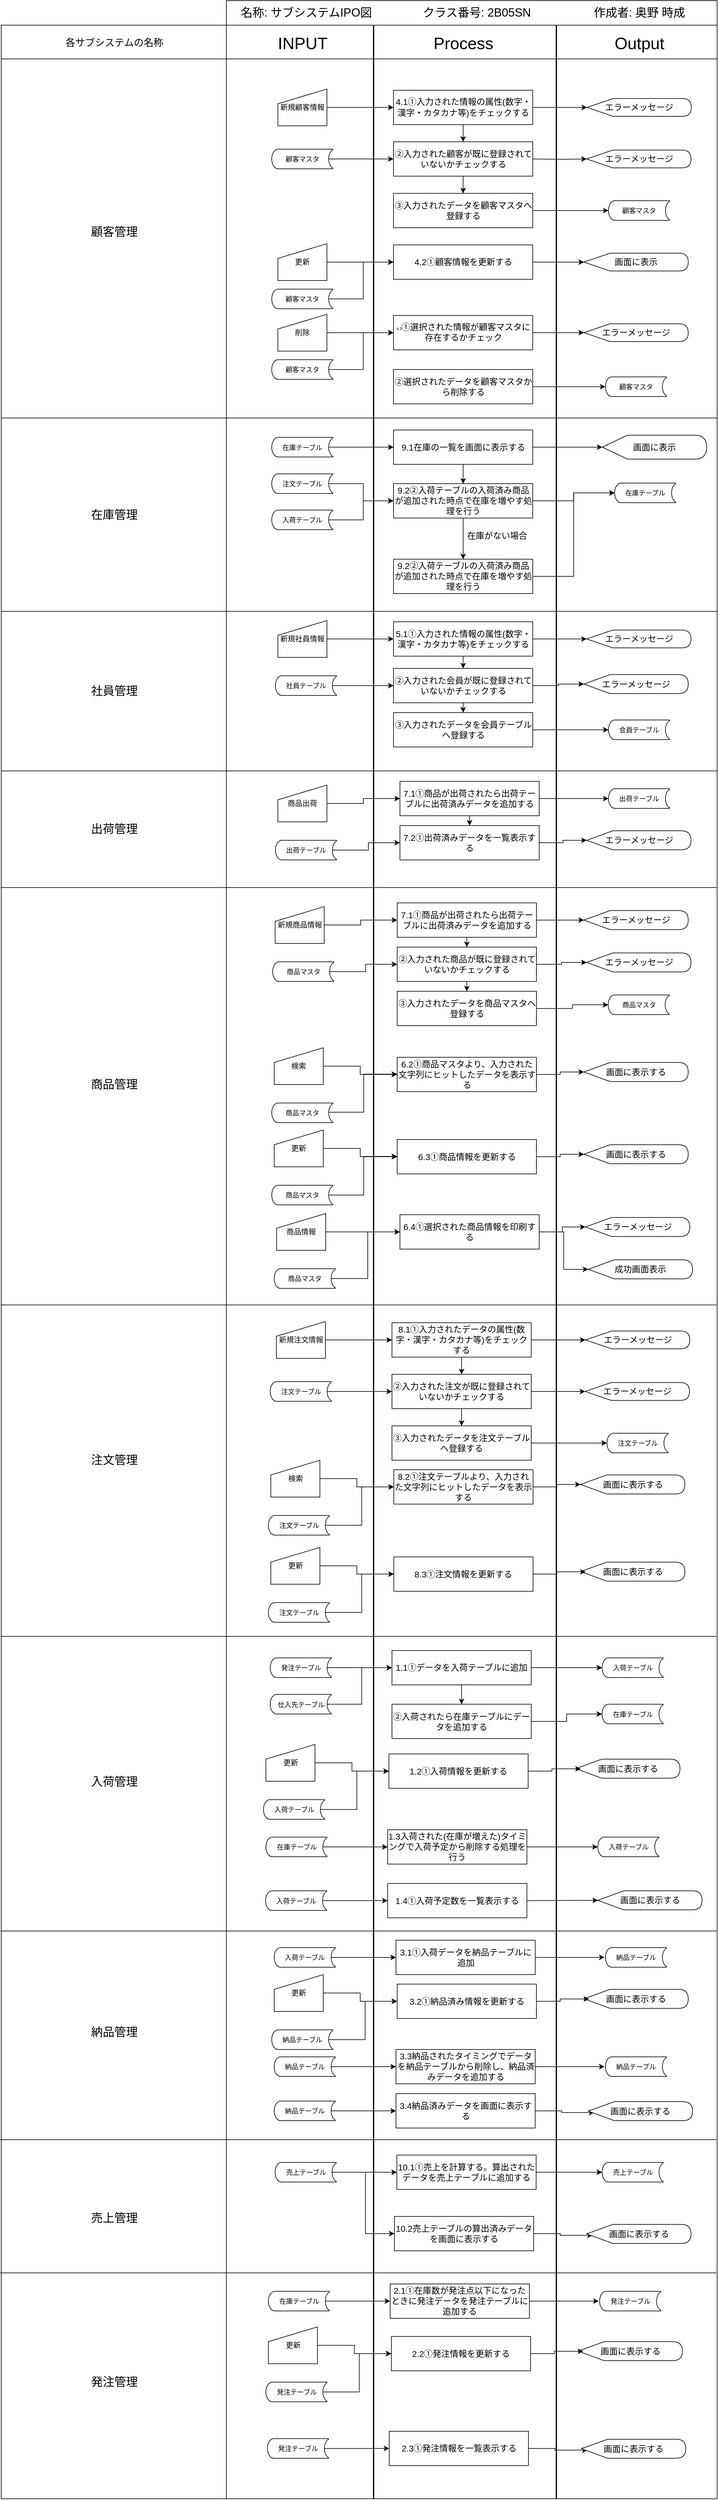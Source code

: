 <mxfile version="12.1.0" type="device" pages="1"><diagram id="VXHjjTuhJZQJTG685rip" name="ページ1"><mxGraphModel dx="1681" dy="497" grid="1" gridSize="10" guides="1" tooltips="1" connect="1" arrows="1" fold="1" page="1" pageScale="1" pageWidth="827" pageHeight="1169" math="0" shadow="0"><root><mxCell id="0"/><mxCell id="1" parent="0"/><mxCell id="fWbRjBM9fTeBl4cEjUH2-1" value="" style="rounded=0;whiteSpace=wrap;html=1;movable=0;fontStyle=1" parent="1" vertex="1"><mxGeometry x="27" y="20" width="800" height="4070" as="geometry"/></mxCell><mxCell id="fWbRjBM9fTeBl4cEjUH2-2" value="" style="rounded=0;whiteSpace=wrap;html=1;movable=0;" parent="1" vertex="1"><mxGeometry x="27" y="20" width="800" height="40" as="geometry"/></mxCell><mxCell id="fWbRjBM9fTeBl4cEjUH2-3" value="INPUT" style="text;html=1;resizable=0;autosize=1;align=center;verticalAlign=middle;points=[];fillColor=none;strokeColor=none;rounded=0;fontSize=27;movable=0;" parent="1" vertex="1"><mxGeometry x="126" y="80" width="50" height="20" as="geometry"/></mxCell><mxCell id="fWbRjBM9fTeBl4cEjUH2-4" value="Process" style="text;html=1;resizable=0;autosize=1;align=center;verticalAlign=middle;points=[];fillColor=none;strokeColor=none;rounded=0;fontSize=27;movable=0;" parent="1" vertex="1"><mxGeometry x="358" y="70" width="110" height="40" as="geometry"/></mxCell><mxCell id="fWbRjBM9fTeBl4cEjUH2-5" value="Output" style="text;html=1;resizable=0;autosize=1;align=center;verticalAlign=middle;points=[];fillColor=none;strokeColor=none;rounded=0;fontSize=27;movable=0;" parent="1" vertex="1"><mxGeometry x="650" y="70" width="100" height="40" as="geometry"/></mxCell><mxCell id="fWbRjBM9fTeBl4cEjUH2-7" value="" style="line;strokeWidth=2;direction=south;html=1;fontSize=27;movable=0;" parent="1" vertex="1"><mxGeometry x="262" y="60" width="10" height="4030" as="geometry"/></mxCell><mxCell id="fWbRjBM9fTeBl4cEjUH2-8" value="" style="line;strokeWidth=2;direction=south;html=1;fontSize=27;movable=0;" parent="1" vertex="1"><mxGeometry x="560" y="60" width="10" height="4030" as="geometry"/></mxCell><mxCell id="fWbRjBM9fTeBl4cEjUH2-9" value="作成者: 奥野 時成" style="text;html=1;resizable=0;autosize=1;align=center;verticalAlign=middle;points=[];fillColor=none;strokeColor=none;rounded=0;fontSize=19;movable=0;" parent="1" vertex="1"><mxGeometry x="585" y="20" width="230" height="40" as="geometry"/></mxCell><mxCell id="fWbRjBM9fTeBl4cEjUH2-10" value="名称: サブシステムIPO図" style="text;html=1;resizable=0;autosize=1;align=center;verticalAlign=middle;points=[];fillColor=none;strokeColor=none;rounded=0;fontSize=19;movable=0;" parent="1" vertex="1"><mxGeometry x="42" y="25" width="230" height="30" as="geometry"/></mxCell><mxCell id="fWbRjBM9fTeBl4cEjUH2-11" value="クラス番号: 2B05SN" style="text;html=1;resizable=0;autosize=1;align=center;verticalAlign=middle;points=[];fillColor=none;strokeColor=none;rounded=0;fontSize=19;movable=0;" parent="1" vertex="1"><mxGeometry x="340" y="25" width="190" height="30" as="geometry"/></mxCell><mxCell id="fWbRjBM9fTeBl4cEjUH2-14" value="" style="rounded=0;whiteSpace=wrap;html=1;fontSize=19;movable=0;" parent="1" vertex="1"><mxGeometry x="-340" y="115" width="367" height="3975" as="geometry"/></mxCell><mxCell id="fWbRjBM9fTeBl4cEjUH2-18" value="" style="line;strokeWidth=1;html=1;fontSize=6;movable=0;" parent="1" vertex="1"><mxGeometry x="-340" y="695" width="1167" height="10" as="geometry"/></mxCell><mxCell id="fWbRjBM9fTeBl4cEjUH2-20" value="" style="rounded=0;whiteSpace=wrap;html=1;strokeWidth=1;fontSize=6;movable=0;" parent="1" vertex="1"><mxGeometry x="-340" y="60" width="367" height="55" as="geometry"/></mxCell><mxCell id="fWbRjBM9fTeBl4cEjUH2-21" value="&lt;font style=&quot;font-size: 16px&quot;&gt;各サブシステムの名称&lt;/font&gt;" style="text;html=1;resizable=0;autosize=1;align=center;verticalAlign=middle;points=[];fillColor=none;strokeColor=none;rounded=0;fontSize=6;movable=0;" parent="1" vertex="1"><mxGeometry x="-246.5" y="77.5" width="180" height="20" as="geometry"/></mxCell><mxCell id="fWbRjBM9fTeBl4cEjUH2-22" value="" style="line;strokeWidth=1;html=1;fontSize=6;movable=0;" parent="1" vertex="1"><mxGeometry x="20" y="110" width="807" height="10" as="geometry"/></mxCell><mxCell id="fWbRjBM9fTeBl4cEjUH2-25" value="&lt;font style=&quot;font-size: 19px&quot;&gt;顧客管理&lt;/font&gt;" style="text;html=1;resizable=0;autosize=1;align=center;verticalAlign=middle;points=[];fillColor=none;strokeColor=none;rounded=0;fontSize=6;movable=0;" parent="1" vertex="1"><mxGeometry x="-201.5" y="386.5" width="90" height="20" as="geometry"/></mxCell><mxCell id="fWbRjBM9fTeBl4cEjUH2-38" value="" style="edgeStyle=orthogonalEdgeStyle;rounded=0;orthogonalLoop=1;jettySize=auto;html=1;fontSize=6;exitX=1;exitY=0.5;exitDx=0;exitDy=0;movable=0;" parent="1" source="fWbRjBM9fTeBl4cEjUH2-39" target="fWbRjBM9fTeBl4cEjUH2-37" edge="1"><mxGeometry relative="1" as="geometry"><mxPoint x="538" y="194" as="sourcePoint"/></mxGeometry></mxCell><mxCell id="fWbRjBM9fTeBl4cEjUH2-36" value="" style="edgeStyle=orthogonalEdgeStyle;rounded=0;orthogonalLoop=1;jettySize=auto;html=1;fontSize=6;entryX=0;entryY=0.5;entryDx=0;entryDy=0;movable=0;" parent="1" source="fWbRjBM9fTeBl4cEjUH2-35" target="fWbRjBM9fTeBl4cEjUH2-39" edge="1"><mxGeometry relative="1" as="geometry"><mxPoint x="288" y="194" as="targetPoint"/></mxGeometry></mxCell><mxCell id="fWbRjBM9fTeBl4cEjUH2-35" value="&lt;font style=&quot;font-size: 12px&quot;&gt;新規顧客情報&lt;/font&gt;" style="shape=manualInput;whiteSpace=wrap;html=1;strokeWidth=1;fontSize=6;align=center;size=24;movable=0;" parent="1" vertex="1"><mxGeometry x="111" y="164" width="80" height="60" as="geometry"/></mxCell><mxCell id="fWbRjBM9fTeBl4cEjUH2-37" value="&lt;font style=&quot;font-size: 14px&quot;&gt;エラーメッセージ&lt;/font&gt;" style="shape=display;whiteSpace=wrap;html=1;strokeWidth=1;fontSize=6;align=center;movable=0;" parent="1" vertex="1"><mxGeometry x="615" y="179.5" width="170" height="29" as="geometry"/></mxCell><mxCell id="fWbRjBM9fTeBl4cEjUH2-41" value="" style="edgeStyle=orthogonalEdgeStyle;rounded=0;orthogonalLoop=1;jettySize=auto;html=1;fontSize=6;movable=0;" parent="1" source="fWbRjBM9fTeBl4cEjUH2-39" target="fWbRjBM9fTeBl4cEjUH2-40" edge="1"><mxGeometry relative="1" as="geometry"/></mxCell><UserObject label="&lt;span lang=&quot;EN-US&quot; style=&quot;font-size: 14px&quot;&gt;4.1&lt;/span&gt;&lt;span style=&quot;font-size: 14px ; font-family: &amp;#34;ｍｓ 明朝&amp;#34; , serif&quot;&gt;①入力された情報の属性&lt;/span&gt;&lt;span lang=&quot;EN-US&quot; style=&quot;font-size: 14px&quot;&gt;(&lt;/span&gt;&lt;span style=&quot;font-size: 14px ; font-family: &amp;#34;ｍｓ 明朝&amp;#34; , serif&quot;&gt;数字・漢字・カタカナ等&lt;/span&gt;&lt;span lang=&quot;EN-US&quot; style=&quot;font-size: 14px&quot;&gt;)&lt;/span&gt;&lt;span style=&quot;font-size: 14px ; font-family: &amp;#34;ｍｓ 明朝&amp;#34; , serif&quot;&gt;をチェックする&lt;/span&gt;" treeRoot="1" id="fWbRjBM9fTeBl4cEjUH2-39"><mxCell style="whiteSpace=wrap;html=1;align=center;treeFolding=1;treeMoving=1;container=1;recursiveResize=0;strokeWidth=1;fontSize=6;movable=0;" parent="1" vertex="1"><mxGeometry x="299.5" y="166" width="227" height="56" as="geometry"/></mxCell></UserObject><mxCell id="fWbRjBM9fTeBl4cEjUH2-54" style="edgeStyle=orthogonalEdgeStyle;rounded=0;orthogonalLoop=1;jettySize=auto;html=1;exitX=0.5;exitY=1;exitDx=0;exitDy=0;entryX=0.5;entryY=0;entryDx=0;entryDy=0;fontSize=6;movable=0;" parent="1" source="fWbRjBM9fTeBl4cEjUH2-40" target="fWbRjBM9fTeBl4cEjUH2-53" edge="1"><mxGeometry relative="1" as="geometry"/></mxCell><UserObject label="&lt;p class=&quot;MsoNormal&quot; align=&quot;center&quot;&gt;&lt;span style=&quot;font-family: &amp;#34;ｍｓ 明朝&amp;#34; , &amp;#34;serif&amp;#34;&quot;&gt;&lt;font style=&quot;font-size: 14px&quot;&gt;②入力された顧客が既に登録されていないかチェックする&lt;/font&gt;&lt;/span&gt;&lt;span lang=&quot;EN-US&quot;&gt;&lt;/span&gt;&lt;/p&gt;" treeRoot="1" id="fWbRjBM9fTeBl4cEjUH2-40"><mxCell style="whiteSpace=wrap;html=1;align=center;treeFolding=1;treeMoving=1;container=1;recursiveResize=0;strokeWidth=1;fontSize=6;movable=0;" parent="1" vertex="1"><mxGeometry x="299.5" y="250" width="227" height="56" as="geometry"/></mxCell></UserObject><mxCell id="fWbRjBM9fTeBl4cEjUH2-50" value="" style="edgeStyle=orthogonalEdgeStyle;rounded=0;orthogonalLoop=1;jettySize=auto;html=1;fontSize=6;entryX=0;entryY=0.5;entryDx=0;entryDy=0;exitX=0.93;exitY=0.5;exitDx=0;exitDy=0;exitPerimeter=0;movable=0;" parent="1" source="fWbRjBM9fTeBl4cEjUH2-48" target="fWbRjBM9fTeBl4cEjUH2-40" edge="1"><mxGeometry relative="1" as="geometry"><mxPoint x="281" y="278" as="targetPoint"/></mxGeometry></mxCell><mxCell id="fWbRjBM9fTeBl4cEjUH2-48" value="&lt;font style=&quot;font-size: 11px&quot;&gt;顧客マスタ&lt;/font&gt;" style="strokeWidth=1;html=1;shape=mxgraph.flowchart.stored_data;whiteSpace=wrap;fontSize=6;align=center;movable=0;" parent="1" vertex="1"><mxGeometry x="101" y="262" width="100" height="32" as="geometry"/></mxCell><mxCell id="fWbRjBM9fTeBl4cEjUH2-51" value="" style="edgeStyle=orthogonalEdgeStyle;rounded=0;orthogonalLoop=1;jettySize=auto;html=1;fontSize=6;entryX=0;entryY=0.5;entryDx=0;entryDy=0;entryPerimeter=0;movable=0;" parent="1" target="fWbRjBM9fTeBl4cEjUH2-52" edge="1"><mxGeometry relative="1" as="geometry"><mxPoint x="527" y="278" as="sourcePoint"/></mxGeometry></mxCell><mxCell id="fWbRjBM9fTeBl4cEjUH2-52" value="&lt;font style=&quot;font-size: 14px&quot;&gt;エラーメッセージ&lt;/font&gt;" style="shape=display;whiteSpace=wrap;html=1;strokeWidth=1;fontSize=6;align=center;movable=0;" parent="1" vertex="1"><mxGeometry x="614.5" y="263.5" width="170" height="29" as="geometry"/></mxCell><mxCell id="fWbRjBM9fTeBl4cEjUH2-56" style="edgeStyle=orthogonalEdgeStyle;rounded=0;orthogonalLoop=1;jettySize=auto;html=1;exitX=1;exitY=0.5;exitDx=0;exitDy=0;entryX=0;entryY=0.5;entryDx=0;entryDy=0;entryPerimeter=0;fontSize=6;movable=0;" parent="1" source="fWbRjBM9fTeBl4cEjUH2-53" target="fWbRjBM9fTeBl4cEjUH2-55" edge="1"><mxGeometry relative="1" as="geometry"/></mxCell><UserObject label="&lt;p class=&quot;MsoNormal&quot; align=&quot;center&quot;&gt;&lt;span style=&quot;font-family: &amp;#34;ｍｓ 明朝&amp;#34; , &amp;#34;serif&amp;#34;&quot;&gt;&lt;font style=&quot;font-size: 14px&quot;&gt;③入力されたデータを顧客マスタへ登録する&lt;/font&gt;&lt;/span&gt;&lt;span lang=&quot;EN-US&quot;&gt;&lt;/span&gt;&lt;/p&gt;" treeRoot="1" id="fWbRjBM9fTeBl4cEjUH2-53"><mxCell style="whiteSpace=wrap;html=1;align=center;treeFolding=1;treeMoving=1;container=1;recursiveResize=0;strokeWidth=1;fontSize=6;movable=0;" parent="1" vertex="1"><mxGeometry x="299.5" y="334" width="227" height="56" as="geometry"/></mxCell></UserObject><mxCell id="fWbRjBM9fTeBl4cEjUH2-55" value="&lt;font style=&quot;font-size: 11px&quot;&gt;顧客マスタ&lt;/font&gt;" style="strokeWidth=1;html=1;shape=mxgraph.flowchart.stored_data;whiteSpace=wrap;fontSize=6;align=center;movable=0;" parent="1" vertex="1"><mxGeometry x="650" y="346" width="100" height="32" as="geometry"/></mxCell><mxCell id="fWbRjBM9fTeBl4cEjUH2-66" style="edgeStyle=orthogonalEdgeStyle;rounded=0;orthogonalLoop=1;jettySize=auto;html=1;exitX=1;exitY=0.5;exitDx=0;exitDy=0;entryX=0;entryY=0.5;entryDx=0;entryDy=0;fontSize=6;movable=0;" parent="1" source="fWbRjBM9fTeBl4cEjUH2-64" target="fWbRjBM9fTeBl4cEjUH2-65" edge="1"><mxGeometry relative="1" as="geometry"/></mxCell><mxCell id="fWbRjBM9fTeBl4cEjUH2-64" value="&lt;span style=&quot;font-size: 12px&quot;&gt;更新&lt;/span&gt;" style="shape=manualInput;whiteSpace=wrap;html=1;strokeWidth=1;fontSize=6;align=center;size=24;movable=0;" parent="1" vertex="1"><mxGeometry x="111" y="416" width="80" height="60" as="geometry"/></mxCell><mxCell id="fWbRjBM9fTeBl4cEjUH2-70" style="edgeStyle=orthogonalEdgeStyle;rounded=0;orthogonalLoop=1;jettySize=auto;html=1;exitX=1;exitY=0.5;exitDx=0;exitDy=0;entryX=0;entryY=0.5;entryDx=0;entryDy=0;entryPerimeter=0;fontSize=6;movable=0;" parent="1" source="fWbRjBM9fTeBl4cEjUH2-65" target="fWbRjBM9fTeBl4cEjUH2-69" edge="1"><mxGeometry relative="1" as="geometry"/></mxCell><UserObject label="&lt;p class=&quot;MsoNormal&quot; align=&quot;center&quot; style=&quot;font-size: 14px&quot;&gt;&lt;span lang=&quot;EN-US&quot;&gt;4.2&lt;/span&gt;&lt;span style=&quot;font-family: &amp;#34;ｍｓ 明朝&amp;#34; , &amp;#34;serif&amp;#34;&quot;&gt;①顧客情報を更新する&lt;/span&gt;&lt;span lang=&quot;EN-US&quot;&gt;&lt;/span&gt;&lt;/p&gt;" treeRoot="1" id="fWbRjBM9fTeBl4cEjUH2-65"><mxCell style="whiteSpace=wrap;html=1;align=center;treeFolding=1;treeMoving=1;container=1;recursiveResize=0;strokeWidth=1;fontSize=6;movable=0;" parent="1" vertex="1"><mxGeometry x="299.5" y="418" width="227" height="56" as="geometry"/></mxCell></UserObject><mxCell id="fWbRjBM9fTeBl4cEjUH2-68" style="edgeStyle=orthogonalEdgeStyle;rounded=0;orthogonalLoop=1;jettySize=auto;html=1;exitX=0.93;exitY=0.5;exitDx=0;exitDy=0;exitPerimeter=0;entryX=0;entryY=0.5;entryDx=0;entryDy=0;fontSize=6;movable=0;" parent="1" source="fWbRjBM9fTeBl4cEjUH2-67" target="fWbRjBM9fTeBl4cEjUH2-65" edge="1"><mxGeometry relative="1" as="geometry"/></mxCell><mxCell id="fWbRjBM9fTeBl4cEjUH2-67" value="&lt;font style=&quot;font-size: 11px&quot;&gt;顧客マスタ&lt;/font&gt;" style="strokeWidth=1;html=1;shape=mxgraph.flowchart.stored_data;whiteSpace=wrap;fontSize=6;align=center;movable=0;" parent="1" vertex="1"><mxGeometry x="101" y="490" width="100" height="32" as="geometry"/></mxCell><mxCell id="fWbRjBM9fTeBl4cEjUH2-69" value="&lt;font style=&quot;font-size: 14px&quot;&gt;画面に表示&lt;/font&gt;" style="shape=display;whiteSpace=wrap;html=1;strokeWidth=1;fontSize=6;align=center;movable=0;" parent="1" vertex="1"><mxGeometry x="610" y="431.5" width="170" height="29" as="geometry"/></mxCell><mxCell id="fWbRjBM9fTeBl4cEjUH2-72" style="edgeStyle=orthogonalEdgeStyle;rounded=0;orthogonalLoop=1;jettySize=auto;html=1;exitX=1;exitY=0.5;exitDx=0;exitDy=0;entryX=0;entryY=0.5;entryDx=0;entryDy=0;fontSize=6;movable=0;" parent="1" source="fWbRjBM9fTeBl4cEjUH2-73" target="fWbRjBM9fTeBl4cEjUH2-75" edge="1"><mxGeometry relative="1" as="geometry"/></mxCell><mxCell id="fWbRjBM9fTeBl4cEjUH2-73" value="&lt;span style=&quot;font-size: 12px&quot;&gt;削除&lt;/span&gt;" style="shape=manualInput;whiteSpace=wrap;html=1;strokeWidth=1;fontSize=6;align=center;size=24;movable=0;" parent="1" vertex="1"><mxGeometry x="111" y="531" width="80" height="60" as="geometry"/></mxCell><mxCell id="fWbRjBM9fTeBl4cEjUH2-74" style="edgeStyle=orthogonalEdgeStyle;rounded=0;orthogonalLoop=1;jettySize=auto;html=1;exitX=1;exitY=0.5;exitDx=0;exitDy=0;entryX=0;entryY=0.5;entryDx=0;entryDy=0;entryPerimeter=0;fontSize=6;movable=0;" parent="1" source="fWbRjBM9fTeBl4cEjUH2-75" target="fWbRjBM9fTeBl4cEjUH2-78" edge="1"><mxGeometry relative="1" as="geometry"/></mxCell><UserObject label="&lt;p class=&quot;MsoNormal&quot; align=&quot;center&quot;&gt;&lt;span lang=&quot;EN-US&quot;&gt;4.3&lt;/span&gt;&lt;span style=&quot;font-family: &amp;#34;ｍｓ 明朝&amp;#34; , serif ; font-size: 14px&quot;&gt;①選択された情報が顧客マスタに存在するかチェック&lt;/span&gt;&lt;span lang=&quot;EN-US&quot;&gt;&lt;/span&gt;&lt;/p&gt;" treeRoot="1" id="fWbRjBM9fTeBl4cEjUH2-75"><mxCell style="whiteSpace=wrap;html=1;align=center;treeFolding=1;treeMoving=1;container=1;recursiveResize=0;strokeWidth=1;fontSize=6;movable=0;" parent="1" vertex="1"><mxGeometry x="299.5" y="533" width="227" height="56" as="geometry"/></mxCell></UserObject><mxCell id="fWbRjBM9fTeBl4cEjUH2-76" style="edgeStyle=orthogonalEdgeStyle;rounded=0;orthogonalLoop=1;jettySize=auto;html=1;exitX=0.93;exitY=0.5;exitDx=0;exitDy=0;exitPerimeter=0;entryX=0;entryY=0.5;entryDx=0;entryDy=0;fontSize=6;movable=0;" parent="1" source="fWbRjBM9fTeBl4cEjUH2-77" target="fWbRjBM9fTeBl4cEjUH2-75" edge="1"><mxGeometry relative="1" as="geometry"/></mxCell><mxCell id="fWbRjBM9fTeBl4cEjUH2-77" value="&lt;font style=&quot;font-size: 11px&quot;&gt;顧客マスタ&lt;/font&gt;" style="strokeWidth=1;html=1;shape=mxgraph.flowchart.stored_data;whiteSpace=wrap;fontSize=6;align=center;movable=0;" parent="1" vertex="1"><mxGeometry x="101" y="605" width="100" height="32" as="geometry"/></mxCell><mxCell id="fWbRjBM9fTeBl4cEjUH2-78" value="&lt;font style=&quot;font-size: 14px&quot;&gt;エラーメッセージ&lt;/font&gt;" style="shape=display;whiteSpace=wrap;html=1;strokeWidth=1;fontSize=6;align=center;movable=0;" parent="1" vertex="1"><mxGeometry x="610" y="546.5" width="170" height="29" as="geometry"/></mxCell><mxCell id="fWbRjBM9fTeBl4cEjUH2-82" style="edgeStyle=orthogonalEdgeStyle;rounded=0;orthogonalLoop=1;jettySize=auto;html=1;exitX=1;exitY=0.5;exitDx=0;exitDy=0;entryX=0;entryY=0.5;entryDx=0;entryDy=0;entryPerimeter=0;fontSize=6;movable=0;" parent="1" source="fWbRjBM9fTeBl4cEjUH2-79" target="fWbRjBM9fTeBl4cEjUH2-81" edge="1"><mxGeometry relative="1" as="geometry"/></mxCell><UserObject label="&lt;p class=&quot;MsoNormal&quot; align=&quot;center&quot;&gt;&lt;span style=&quot;font-family: &amp;#34;ｍｓ 明朝&amp;#34; , &amp;#34;serif&amp;#34;&quot;&gt;&lt;font style=&quot;font-size: 14px&quot;&gt;②選択されたデータを顧客マスタから削除する&lt;/font&gt;&lt;/span&gt;&lt;span lang=&quot;EN-US&quot;&gt;&lt;/span&gt;&lt;/p&gt;" treeRoot="1" id="fWbRjBM9fTeBl4cEjUH2-79"><mxCell style="whiteSpace=wrap;html=1;align=center;treeFolding=1;treeMoving=1;container=1;recursiveResize=0;strokeWidth=1;fontSize=6;movable=0;" parent="1" vertex="1"><mxGeometry x="299.5" y="621" width="227" height="56" as="geometry"/></mxCell></UserObject><mxCell id="fWbRjBM9fTeBl4cEjUH2-81" value="&lt;font style=&quot;font-size: 11px&quot;&gt;顧客マスタ&lt;/font&gt;" style="strokeWidth=1;html=1;shape=mxgraph.flowchart.stored_data;whiteSpace=wrap;fontSize=6;align=center;movable=0;" parent="1" vertex="1"><mxGeometry x="645" y="633" width="100" height="32" as="geometry"/></mxCell><mxCell id="fWbRjBM9fTeBl4cEjUH2-84" value="&lt;font style=&quot;font-size: 19px&quot;&gt;在庫管理&lt;/font&gt;" style="text;html=1;resizable=0;autosize=1;align=center;verticalAlign=middle;points=[];fillColor=none;strokeColor=none;rounded=0;fontSize=6;movable=0;" parent="1" vertex="1"><mxGeometry x="-201.5" y="847.5" width="90" height="20" as="geometry"/></mxCell><mxCell id="fWbRjBM9fTeBl4cEjUH2-87" style="edgeStyle=orthogonalEdgeStyle;rounded=0;orthogonalLoop=1;jettySize=auto;html=1;exitX=0.93;exitY=0.5;exitDx=0;exitDy=0;exitPerimeter=0;entryX=0;entryY=0.5;entryDx=0;entryDy=0;fontSize=6;movable=0;" parent="1" source="fWbRjBM9fTeBl4cEjUH2-85" target="fWbRjBM9fTeBl4cEjUH2-86" edge="1"><mxGeometry relative="1" as="geometry"/></mxCell><mxCell id="fWbRjBM9fTeBl4cEjUH2-85" value="&lt;font style=&quot;font-size: 11px&quot;&gt;在庫テーブル&lt;/font&gt;" style="strokeWidth=1;html=1;shape=mxgraph.flowchart.stored_data;whiteSpace=wrap;fontSize=6;align=center;movable=0;" parent="1" vertex="1"><mxGeometry x="101" y="731.5" width="100" height="32" as="geometry"/></mxCell><mxCell id="fWbRjBM9fTeBl4cEjUH2-89" style="edgeStyle=orthogonalEdgeStyle;rounded=0;orthogonalLoop=1;jettySize=auto;html=1;exitX=1;exitY=0.5;exitDx=0;exitDy=0;entryX=0;entryY=0.5;entryDx=0;entryDy=0;entryPerimeter=0;fontSize=6;movable=0;" parent="1" source="fWbRjBM9fTeBl4cEjUH2-86" target="fWbRjBM9fTeBl4cEjUH2-88" edge="1"><mxGeometry relative="1" as="geometry"/></mxCell><mxCell id="fWbRjBM9fTeBl4cEjUH2-96" style="edgeStyle=orthogonalEdgeStyle;rounded=0;orthogonalLoop=1;jettySize=auto;html=1;exitX=0.5;exitY=1;exitDx=0;exitDy=0;entryX=0.5;entryY=0;entryDx=0;entryDy=0;fontSize=6;movable=0;" parent="1" source="fWbRjBM9fTeBl4cEjUH2-86" target="fWbRjBM9fTeBl4cEjUH2-94" edge="1"><mxGeometry relative="1" as="geometry"/></mxCell><UserObject label="&lt;p class=&quot;MsoNormal&quot; align=&quot;center&quot; style=&quot;font-size: 14px&quot;&gt;&lt;span lang=&quot;EN-US&quot;&gt;9.1&lt;/span&gt;&lt;span style=&quot;font-family: &amp;#34;ｍｓ 明朝&amp;#34; , &amp;#34;serif&amp;#34;&quot;&gt;在庫の一覧を画面に表示する&lt;/span&gt;&lt;span lang=&quot;EN-US&quot;&gt;&lt;/span&gt;&lt;/p&gt;" treeRoot="1" id="fWbRjBM9fTeBl4cEjUH2-86"><mxCell style="whiteSpace=wrap;html=1;align=center;treeFolding=1;treeMoving=1;container=1;recursiveResize=0;strokeWidth=1;fontSize=6;movable=0;" parent="1" vertex="1"><mxGeometry x="299.5" y="719.5" width="227" height="56" as="geometry"/></mxCell></UserObject><mxCell id="fWbRjBM9fTeBl4cEjUH2-88" value="&lt;font style=&quot;font-size: 14px&quot;&gt;画面に表示&lt;/font&gt;" style="shape=display;whiteSpace=wrap;html=1;strokeWidth=1;fontSize=6;align=center;size=0.241;movable=0;" parent="1" vertex="1"><mxGeometry x="640" y="728" width="170" height="39" as="geometry"/></mxCell><mxCell id="fWbRjBM9fTeBl4cEjUH2-101" style="edgeStyle=orthogonalEdgeStyle;rounded=0;orthogonalLoop=1;jettySize=auto;html=1;exitX=0.93;exitY=0.5;exitDx=0;exitDy=0;exitPerimeter=0;entryX=0;entryY=0.5;entryDx=0;entryDy=0;fontSize=6;movable=0;" parent="1" source="fWbRjBM9fTeBl4cEjUH2-92" target="fWbRjBM9fTeBl4cEjUH2-94" edge="1"><mxGeometry relative="1" as="geometry"/></mxCell><mxCell id="fWbRjBM9fTeBl4cEjUH2-92" value="&lt;font style=&quot;font-size: 11px&quot;&gt;注文テーブル&lt;/font&gt;" style="strokeWidth=1;html=1;shape=mxgraph.flowchart.stored_data;whiteSpace=wrap;fontSize=6;align=center;movable=0;" parent="1" vertex="1"><mxGeometry x="101" y="791" width="100" height="32" as="geometry"/></mxCell><mxCell id="fWbRjBM9fTeBl4cEjUH2-102" style="edgeStyle=orthogonalEdgeStyle;rounded=0;orthogonalLoop=1;jettySize=auto;html=1;exitX=0.93;exitY=0.5;exitDx=0;exitDy=0;exitPerimeter=0;fontSize=6;movable=0;" parent="1" source="fWbRjBM9fTeBl4cEjUH2-93" target="fWbRjBM9fTeBl4cEjUH2-94" edge="1"><mxGeometry relative="1" as="geometry"/></mxCell><mxCell id="fWbRjBM9fTeBl4cEjUH2-93" value="&lt;font style=&quot;font-size: 11px&quot;&gt;入荷テーブル&lt;/font&gt;" style="strokeWidth=1;html=1;shape=mxgraph.flowchart.stored_data;whiteSpace=wrap;fontSize=6;align=center;movable=0;" parent="1" vertex="1"><mxGeometry x="101" y="850" width="100" height="32" as="geometry"/></mxCell><mxCell id="fWbRjBM9fTeBl4cEjUH2-97" style="edgeStyle=orthogonalEdgeStyle;rounded=0;orthogonalLoop=1;jettySize=auto;html=1;exitX=0.5;exitY=1;exitDx=0;exitDy=0;entryX=0.5;entryY=0;entryDx=0;entryDy=0;fontSize=6;movable=0;" parent="1" source="fWbRjBM9fTeBl4cEjUH2-94" target="fWbRjBM9fTeBl4cEjUH2-95" edge="1"><mxGeometry relative="1" as="geometry"/></mxCell><mxCell id="fWbRjBM9fTeBl4cEjUH2-99" style="edgeStyle=orthogonalEdgeStyle;rounded=0;orthogonalLoop=1;jettySize=auto;html=1;exitX=1;exitY=0.5;exitDx=0;exitDy=0;entryX=0;entryY=0.5;entryDx=0;entryDy=0;entryPerimeter=0;fontSize=6;movable=0;" parent="1" source="fWbRjBM9fTeBl4cEjUH2-94" target="fWbRjBM9fTeBl4cEjUH2-98" edge="1"><mxGeometry relative="1" as="geometry"/></mxCell><UserObject label="&lt;p class=&quot;MsoNormal&quot; align=&quot;center&quot; style=&quot;font-size: 14px&quot;&gt;&lt;span lang=&quot;EN-US&quot;&gt;9.2&lt;/span&gt;&lt;span style=&quot;font-family: &amp;#34;ｍｓ 明朝&amp;#34; , &amp;#34;serif&amp;#34;&quot;&gt;②入荷テーブルの入荷済み商品が追加された時点で在庫を増やす処理を行う&lt;/span&gt;&lt;span lang=&quot;EN-US&quot;&gt;&lt;/span&gt;&lt;/p&gt;" treeRoot="1" id="fWbRjBM9fTeBl4cEjUH2-94"><mxCell style="whiteSpace=wrap;html=1;align=center;treeFolding=1;treeMoving=1;container=1;recursiveResize=0;strokeWidth=1;fontSize=6;movable=0;" parent="1" vertex="1"><mxGeometry x="299.5" y="807" width="227" height="56" as="geometry"/></mxCell></UserObject><mxCell id="fWbRjBM9fTeBl4cEjUH2-100" style="edgeStyle=orthogonalEdgeStyle;rounded=0;orthogonalLoop=1;jettySize=auto;html=1;exitX=1;exitY=0.5;exitDx=0;exitDy=0;entryX=0;entryY=0.5;entryDx=0;entryDy=0;entryPerimeter=0;fontSize=6;movable=0;" parent="1" source="fWbRjBM9fTeBl4cEjUH2-95" target="fWbRjBM9fTeBl4cEjUH2-98" edge="1"><mxGeometry relative="1" as="geometry"/></mxCell><UserObject label="&lt;p class=&quot;MsoNormal&quot; align=&quot;center&quot; style=&quot;font-size: 14px&quot;&gt;&lt;span lang=&quot;EN-US&quot;&gt;9.2&lt;/span&gt;&lt;span style=&quot;font-family: &amp;#34;ｍｓ 明朝&amp;#34; , &amp;#34;serif&amp;#34;&quot;&gt;②入荷テーブルの入荷済み商品が追加された時点で在庫を増やす処理を行う&lt;/span&gt;&lt;span lang=&quot;EN-US&quot;&gt;&lt;/span&gt;&lt;/p&gt;" treeRoot="1" id="fWbRjBM9fTeBl4cEjUH2-95"><mxCell style="whiteSpace=wrap;html=1;align=center;treeFolding=1;treeMoving=1;container=1;recursiveResize=0;strokeWidth=1;fontSize=6;movable=0;" parent="1" vertex="1"><mxGeometry x="299.5" y="930" width="227" height="56" as="geometry"/></mxCell></UserObject><mxCell id="fWbRjBM9fTeBl4cEjUH2-98" value="&lt;font style=&quot;font-size: 11px&quot;&gt;在庫テーブル&lt;/font&gt;" style="strokeWidth=1;html=1;shape=mxgraph.flowchart.stored_data;whiteSpace=wrap;fontSize=6;align=center;movable=0;" parent="1" vertex="1"><mxGeometry x="660" y="806" width="100" height="32" as="geometry"/></mxCell><mxCell id="fWbRjBM9fTeBl4cEjUH2-103" value="&lt;font style=&quot;font-size: 14px&quot;&gt;在庫がない場合&lt;/font&gt;" style="text;html=1;resizable=0;autosize=1;align=center;verticalAlign=middle;points=[];fillColor=none;strokeColor=none;rounded=0;fontSize=6;movable=0;" parent="1" vertex="1"><mxGeometry x="413" y="882" width="110" height="20" as="geometry"/></mxCell><mxCell id="fWbRjBM9fTeBl4cEjUH2-104" value="" style="line;strokeWidth=1;html=1;fontSize=6;movable=0;" parent="1" vertex="1"><mxGeometry x="-340" y="1010" width="1167" height="10" as="geometry"/></mxCell><mxCell id="fWbRjBM9fTeBl4cEjUH2-109" style="edgeStyle=orthogonalEdgeStyle;rounded=0;orthogonalLoop=1;jettySize=auto;html=1;exitX=1;exitY=0.5;exitDx=0;exitDy=0;entryX=0;entryY=0.5;entryDx=0;entryDy=0;fontSize=6;movable=0;" parent="1" source="fWbRjBM9fTeBl4cEjUH2-105" target="fWbRjBM9fTeBl4cEjUH2-106" edge="1"><mxGeometry relative="1" as="geometry"/></mxCell><mxCell id="fWbRjBM9fTeBl4cEjUH2-105" value="&lt;span style=&quot;font-size: 12px&quot;&gt;新規社員情報&lt;/span&gt;" style="shape=manualInput;whiteSpace=wrap;html=1;strokeWidth=1;fontSize=6;align=center;size=24;movable=0;" parent="1" vertex="1"><mxGeometry x="111" y="1030" width="80" height="60" as="geometry"/></mxCell><mxCell id="fWbRjBM9fTeBl4cEjUH2-108" style="edgeStyle=orthogonalEdgeStyle;rounded=0;orthogonalLoop=1;jettySize=auto;html=1;exitX=1;exitY=0.5;exitDx=0;exitDy=0;entryX=0;entryY=0.5;entryDx=0;entryDy=0;entryPerimeter=0;fontSize=6;movable=0;" parent="1" source="fWbRjBM9fTeBl4cEjUH2-106" target="fWbRjBM9fTeBl4cEjUH2-107" edge="1"><mxGeometry relative="1" as="geometry"/></mxCell><mxCell id="fWbRjBM9fTeBl4cEjUH2-118" style="edgeStyle=orthogonalEdgeStyle;rounded=0;orthogonalLoop=1;jettySize=auto;html=1;exitX=0.5;exitY=1;exitDx=0;exitDy=0;entryX=0.5;entryY=0;entryDx=0;entryDy=0;fontSize=6;movable=0;" parent="1" source="fWbRjBM9fTeBl4cEjUH2-106" target="fWbRjBM9fTeBl4cEjUH2-111" edge="1"><mxGeometry relative="1" as="geometry"/></mxCell><UserObject label="&lt;p class=&quot;MsoNormal&quot; align=&quot;center&quot; style=&quot;font-size: 14px&quot;&gt;&lt;span lang=&quot;EN-US&quot;&gt;5.1&lt;/span&gt;&lt;span style=&quot;font-family: &amp;#34;ｍｓ 明朝&amp;#34; , &amp;#34;serif&amp;#34;&quot;&gt;①入力された情報の属性&lt;/span&gt;&lt;span lang=&quot;EN-US&quot;&gt;(&lt;/span&gt;&lt;span style=&quot;font-family: &amp;#34;ｍｓ 明朝&amp;#34; , &amp;#34;serif&amp;#34;&quot;&gt;数字・漢字・カタカナ等&lt;/span&gt;&lt;span lang=&quot;EN-US&quot;&gt;)&lt;/span&gt;&lt;span style=&quot;font-family: &amp;#34;ｍｓ 明朝&amp;#34; , &amp;#34;serif&amp;#34;&quot;&gt;をチェックする&lt;/span&gt;&lt;span lang=&quot;EN-US&quot;&gt;&lt;/span&gt;&lt;/p&gt;" treeRoot="1" id="fWbRjBM9fTeBl4cEjUH2-106"><mxCell style="whiteSpace=wrap;html=1;align=center;treeFolding=1;treeMoving=1;container=1;recursiveResize=0;strokeWidth=1;fontSize=6;movable=0;" parent="1" vertex="1"><mxGeometry x="299.5" y="1032" width="227" height="56" as="geometry"/></mxCell></UserObject><mxCell id="fWbRjBM9fTeBl4cEjUH2-107" value="&lt;font style=&quot;font-size: 14px&quot;&gt;エラーメッセージ&lt;/font&gt;" style="shape=display;whiteSpace=wrap;html=1;strokeWidth=1;fontSize=6;align=center;movable=0;" parent="1" vertex="1"><mxGeometry x="614.5" y="1045.5" width="170" height="29" as="geometry"/></mxCell><mxCell id="fWbRjBM9fTeBl4cEjUH2-116" style="edgeStyle=orthogonalEdgeStyle;rounded=0;orthogonalLoop=1;jettySize=auto;html=1;exitX=0.93;exitY=0.5;exitDx=0;exitDy=0;exitPerimeter=0;entryX=0;entryY=0.5;entryDx=0;entryDy=0;fontSize=6;movable=0;" parent="1" source="fWbRjBM9fTeBl4cEjUH2-110" target="fWbRjBM9fTeBl4cEjUH2-111" edge="1"><mxGeometry relative="1" as="geometry"/></mxCell><mxCell id="fWbRjBM9fTeBl4cEjUH2-110" value="&lt;font style=&quot;font-size: 11px&quot;&gt;社員テーブル&lt;/font&gt;" style="strokeWidth=1;html=1;shape=mxgraph.flowchart.stored_data;whiteSpace=wrap;fontSize=6;align=center;movable=0;" parent="1" vertex="1"><mxGeometry x="107" y="1120" width="100" height="32" as="geometry"/></mxCell><mxCell id="fWbRjBM9fTeBl4cEjUH2-117" style="edgeStyle=orthogonalEdgeStyle;rounded=0;orthogonalLoop=1;jettySize=auto;html=1;exitX=1;exitY=0.5;exitDx=0;exitDy=0;entryX=0;entryY=0.5;entryDx=0;entryDy=0;entryPerimeter=0;fontSize=6;movable=0;" parent="1" source="fWbRjBM9fTeBl4cEjUH2-111" target="fWbRjBM9fTeBl4cEjUH2-115" edge="1"><mxGeometry relative="1" as="geometry"/></mxCell><mxCell id="fWbRjBM9fTeBl4cEjUH2-119" style="edgeStyle=orthogonalEdgeStyle;rounded=0;orthogonalLoop=1;jettySize=auto;html=1;exitX=0.5;exitY=1;exitDx=0;exitDy=0;entryX=0.5;entryY=0;entryDx=0;entryDy=0;fontSize=6;movable=0;" parent="1" source="fWbRjBM9fTeBl4cEjUH2-111" target="fWbRjBM9fTeBl4cEjUH2-112" edge="1"><mxGeometry relative="1" as="geometry"/></mxCell><UserObject label="&lt;p class=&quot;MsoNormal&quot; align=&quot;center&quot;&gt;&lt;span style=&quot;font-family: &amp;#34;ｍｓ 明朝&amp;#34; , &amp;#34;serif&amp;#34;&quot;&gt;&lt;font style=&quot;font-size: 14px&quot;&gt;②入力された会員が既に登録されていないかチェックする&lt;/font&gt;&lt;/span&gt;&lt;span lang=&quot;EN-US&quot;&gt;&lt;/span&gt;&lt;/p&gt;" treeRoot="1" id="fWbRjBM9fTeBl4cEjUH2-111"><mxCell style="whiteSpace=wrap;html=1;align=center;treeFolding=1;treeMoving=1;container=1;recursiveResize=0;strokeWidth=1;fontSize=6;movable=0;" parent="1" vertex="1"><mxGeometry x="299.5" y="1108" width="227" height="56" as="geometry"/></mxCell></UserObject><mxCell id="fWbRjBM9fTeBl4cEjUH2-120" style="edgeStyle=orthogonalEdgeStyle;rounded=0;orthogonalLoop=1;jettySize=auto;html=1;exitX=1;exitY=0.5;exitDx=0;exitDy=0;fontSize=6;movable=0;" parent="1" source="fWbRjBM9fTeBl4cEjUH2-112" target="fWbRjBM9fTeBl4cEjUH2-114" edge="1"><mxGeometry relative="1" as="geometry"/></mxCell><UserObject label="&lt;p class=&quot;MsoNormal&quot; align=&quot;center&quot;&gt;&lt;span style=&quot;font-family: &amp;#34;ｍｓ 明朝&amp;#34; , &amp;#34;serif&amp;#34;&quot;&gt;&lt;font style=&quot;font-size: 14px&quot;&gt;③入力されたデータを会員テーブルへ登録する&lt;/font&gt;&lt;/span&gt;&lt;span lang=&quot;EN-US&quot;&gt;&lt;/span&gt;&lt;/p&gt;" treeRoot="1" id="fWbRjBM9fTeBl4cEjUH2-112"><mxCell style="whiteSpace=wrap;html=1;align=center;treeFolding=1;treeMoving=1;container=1;recursiveResize=0;strokeWidth=1;fontSize=6;movable=0;" parent="1" vertex="1"><mxGeometry x="299.5" y="1180" width="227" height="56" as="geometry"/></mxCell></UserObject><mxCell id="fWbRjBM9fTeBl4cEjUH2-114" value="&lt;font style=&quot;font-size: 11px&quot;&gt;会員テーブル&lt;/font&gt;" style="strokeWidth=1;html=1;shape=mxgraph.flowchart.stored_data;whiteSpace=wrap;fontSize=6;align=center;movable=0;" parent="1" vertex="1"><mxGeometry x="650" y="1192" width="100" height="32" as="geometry"/></mxCell><mxCell id="fWbRjBM9fTeBl4cEjUH2-115" value="&lt;font style=&quot;font-size: 14px&quot;&gt;エラーメッセージ&lt;/font&gt;" style="shape=display;whiteSpace=wrap;html=1;strokeWidth=1;fontSize=6;align=center;movable=0;" parent="1" vertex="1"><mxGeometry x="610" y="1118" width="170" height="31" as="geometry"/></mxCell><mxCell id="fWbRjBM9fTeBl4cEjUH2-121" value="&lt;font style=&quot;font-size: 19px&quot;&gt;社員管理&lt;/font&gt;" style="text;html=1;resizable=0;autosize=1;align=center;verticalAlign=middle;points=[];fillColor=none;strokeColor=none;rounded=0;fontSize=6;movable=0;" parent="1" vertex="1"><mxGeometry x="-201.5" y="1135" width="90" height="20" as="geometry"/></mxCell><mxCell id="fWbRjBM9fTeBl4cEjUH2-122" value="" style="line;strokeWidth=1;html=1;fontSize=6;movable=0;" parent="1" vertex="1"><mxGeometry x="-340" y="1270" width="1167" height="10" as="geometry"/></mxCell><mxCell id="fWbRjBM9fTeBl4cEjUH2-123" value="&lt;font style=&quot;font-size: 19px&quot;&gt;出荷管理&lt;/font&gt;" style="text;html=1;resizable=0;autosize=1;align=center;verticalAlign=middle;points=[];fillColor=none;strokeColor=none;rounded=0;fontSize=6;movable=0;" parent="1" vertex="1"><mxGeometry x="-201.5" y="1360" width="90" height="20" as="geometry"/></mxCell><mxCell id="fWbRjBM9fTeBl4cEjUH2-130" style="edgeStyle=orthogonalEdgeStyle;rounded=0;orthogonalLoop=1;jettySize=auto;html=1;exitX=1;exitY=0.5;exitDx=0;exitDy=0;entryX=0;entryY=0.5;entryDx=0;entryDy=0;fontSize=6;movable=0;" parent="1" source="fWbRjBM9fTeBl4cEjUH2-124" target="fWbRjBM9fTeBl4cEjUH2-128" edge="1"><mxGeometry relative="1" as="geometry"/></mxCell><mxCell id="fWbRjBM9fTeBl4cEjUH2-124" value="&lt;span style=&quot;font-size: 12px&quot;&gt;商品出荷&lt;/span&gt;" style="shape=manualInput;whiteSpace=wrap;html=1;strokeWidth=1;fontSize=6;align=center;size=24;movable=0;" parent="1" vertex="1"><mxGeometry x="111" y="1298" width="80" height="60" as="geometry"/></mxCell><mxCell id="fWbRjBM9fTeBl4cEjUH2-131" style="edgeStyle=orthogonalEdgeStyle;rounded=0;orthogonalLoop=1;jettySize=auto;html=1;exitX=0.93;exitY=0.5;exitDx=0;exitDy=0;exitPerimeter=0;fontSize=6;entryX=0;entryY=0.5;entryDx=0;entryDy=0;movable=0;" parent="1" source="fWbRjBM9fTeBl4cEjUH2-125" target="fWbRjBM9fTeBl4cEjUH2-129" edge="1"><mxGeometry relative="1" as="geometry"/></mxCell><mxCell id="fWbRjBM9fTeBl4cEjUH2-125" value="&lt;font style=&quot;font-size: 11px&quot;&gt;出荷テーブル&lt;/font&gt;" style="strokeWidth=1;html=1;shape=mxgraph.flowchart.stored_data;whiteSpace=wrap;fontSize=6;align=center;movable=0;" parent="1" vertex="1"><mxGeometry x="107" y="1388" width="100" height="32" as="geometry"/></mxCell><mxCell id="fWbRjBM9fTeBl4cEjUH2-126" value="&lt;font style=&quot;font-size: 11px&quot;&gt;出荷テーブル&lt;/font&gt;" style="strokeWidth=1;html=1;shape=mxgraph.flowchart.stored_data;whiteSpace=wrap;fontSize=6;align=center;movable=0;" parent="1" vertex="1"><mxGeometry x="650" y="1304" width="100" height="32" as="geometry"/></mxCell><mxCell id="fWbRjBM9fTeBl4cEjUH2-127" value="&lt;font style=&quot;font-size: 14px&quot;&gt;エラーメッセージ&lt;/font&gt;" style="shape=display;whiteSpace=wrap;html=1;strokeWidth=1;fontSize=6;align=center;movable=0;" parent="1" vertex="1"><mxGeometry x="614.5" y="1372.5" width="170" height="31" as="geometry"/></mxCell><mxCell id="fWbRjBM9fTeBl4cEjUH2-132" style="edgeStyle=orthogonalEdgeStyle;rounded=0;orthogonalLoop=1;jettySize=auto;html=1;exitX=0.5;exitY=1;exitDx=0;exitDy=0;entryX=0.5;entryY=0;entryDx=0;entryDy=0;fontSize=6;movable=0;" parent="1" source="fWbRjBM9fTeBl4cEjUH2-128" target="fWbRjBM9fTeBl4cEjUH2-129" edge="1"><mxGeometry relative="1" as="geometry"/></mxCell><mxCell id="fWbRjBM9fTeBl4cEjUH2-133" style="edgeStyle=orthogonalEdgeStyle;rounded=0;orthogonalLoop=1;jettySize=auto;html=1;exitX=1;exitY=0.5;exitDx=0;exitDy=0;entryX=0;entryY=0.5;entryDx=0;entryDy=0;entryPerimeter=0;fontSize=6;movable=0;" parent="1" source="fWbRjBM9fTeBl4cEjUH2-128" target="fWbRjBM9fTeBl4cEjUH2-126" edge="1"><mxGeometry relative="1" as="geometry"/></mxCell><UserObject label="&lt;p class=&quot;MsoNormal&quot; align=&quot;center&quot; style=&quot;font-size: 14px&quot;&gt;&lt;span lang=&quot;EN-US&quot;&gt;7.1&lt;/span&gt;&lt;span style=&quot;font-family: &amp;#34;ｍｓ 明朝&amp;#34; , &amp;#34;serif&amp;#34;&quot;&gt;①商品が出荷されたら出荷テーブルに出荷済みデータを追加する&lt;/span&gt;&lt;span lang=&quot;EN-US&quot;&gt;&lt;/span&gt;&lt;/p&gt;" treeRoot="1" id="fWbRjBM9fTeBl4cEjUH2-128"><mxCell style="whiteSpace=wrap;html=1;align=center;treeFolding=1;treeMoving=1;container=1;recursiveResize=0;strokeWidth=1;fontSize=6;movable=0;" parent="1" vertex="1"><mxGeometry x="310" y="1292" width="227" height="56" as="geometry"/></mxCell></UserObject><mxCell id="fWbRjBM9fTeBl4cEjUH2-134" style="edgeStyle=orthogonalEdgeStyle;rounded=0;orthogonalLoop=1;jettySize=auto;html=1;exitX=1;exitY=0.5;exitDx=0;exitDy=0;entryX=0;entryY=0.5;entryDx=0;entryDy=0;entryPerimeter=0;fontSize=6;movable=0;" parent="1" source="fWbRjBM9fTeBl4cEjUH2-129" target="fWbRjBM9fTeBl4cEjUH2-127" edge="1"><mxGeometry relative="1" as="geometry"/></mxCell><UserObject label="&lt;p class=&quot;MsoNormal&quot; align=&quot;center&quot; style=&quot;font-size: 14px&quot;&gt;&lt;span lang=&quot;EN-US&quot;&gt;7.2&lt;/span&gt;&lt;span style=&quot;font-family: &amp;#34;ｍｓ 明朝&amp;#34; , &amp;#34;serif&amp;#34;&quot;&gt;①出荷済みデータを一覧表示する&lt;/span&gt;&lt;span lang=&quot;EN-US&quot;&gt;&lt;/span&gt;&lt;/p&gt;" treeRoot="1" id="fWbRjBM9fTeBl4cEjUH2-129"><mxCell style="whiteSpace=wrap;html=1;align=center;treeFolding=1;treeMoving=1;container=1;recursiveResize=0;strokeWidth=1;fontSize=6;movable=0;" parent="1" vertex="1"><mxGeometry x="310" y="1364" width="227" height="56" as="geometry"/></mxCell></UserObject><mxCell id="fWbRjBM9fTeBl4cEjUH2-136" value="" style="line;strokeWidth=1;html=1;fontSize=6;movable=0;" parent="1" vertex="1"><mxGeometry x="-341" y="1460" width="1167" height="10" as="geometry"/></mxCell><mxCell id="fWbRjBM9fTeBl4cEjUH2-137" value="&lt;font style=&quot;font-size: 19px&quot;&gt;商品管理&lt;/font&gt;" style="text;html=1;resizable=0;autosize=1;align=center;verticalAlign=middle;points=[];fillColor=none;strokeColor=none;rounded=0;fontSize=6;movable=0;" parent="1" vertex="1"><mxGeometry x="-201.5" y="1776" width="90" height="20" as="geometry"/></mxCell><mxCell id="fWbRjBM9fTeBl4cEjUH2-160" style="edgeStyle=orthogonalEdgeStyle;rounded=0;orthogonalLoop=1;jettySize=auto;html=1;exitX=1;exitY=0.5;exitDx=0;exitDy=0;entryX=0;entryY=0.5;entryDx=0;entryDy=0;fontSize=6;movable=0;" parent="1" source="fWbRjBM9fTeBl4cEjUH2-152" target="fWbRjBM9fTeBl4cEjUH2-156" edge="1"><mxGeometry relative="1" as="geometry"/></mxCell><mxCell id="fWbRjBM9fTeBl4cEjUH2-152" value="&lt;span style=&quot;font-size: 12px&quot;&gt;新規商品情報&lt;/span&gt;" style="shape=manualInput;whiteSpace=wrap;html=1;strokeWidth=1;fontSize=6;align=center;size=24;movable=0;" parent="1" vertex="1"><mxGeometry x="106.5" y="1496" width="80" height="60" as="geometry"/></mxCell><mxCell id="fWbRjBM9fTeBl4cEjUH2-163" style="edgeStyle=orthogonalEdgeStyle;rounded=0;orthogonalLoop=1;jettySize=auto;html=1;exitX=0.93;exitY=0.5;exitDx=0;exitDy=0;exitPerimeter=0;entryX=0;entryY=0.5;entryDx=0;entryDy=0;fontSize=6;movable=0;" parent="1" source="fWbRjBM9fTeBl4cEjUH2-153" target="fWbRjBM9fTeBl4cEjUH2-157" edge="1"><mxGeometry relative="1" as="geometry"/></mxCell><mxCell id="fWbRjBM9fTeBl4cEjUH2-153" value="&lt;span style=&quot;font-size: 11px&quot;&gt;商品マスタ&lt;/span&gt;" style="strokeWidth=1;html=1;shape=mxgraph.flowchart.stored_data;whiteSpace=wrap;fontSize=6;align=center;movable=0;" parent="1" vertex="1"><mxGeometry x="102.5" y="1586" width="100" height="32" as="geometry"/></mxCell><mxCell id="fWbRjBM9fTeBl4cEjUH2-154" value="&lt;font style=&quot;font-size: 11px&quot;&gt;商品マスタ&lt;/font&gt;" style="strokeWidth=1;html=1;shape=mxgraph.flowchart.stored_data;whiteSpace=wrap;fontSize=6;align=center;movable=0;" parent="1" vertex="1"><mxGeometry x="649.5" y="1640" width="100" height="32" as="geometry"/></mxCell><mxCell id="fWbRjBM9fTeBl4cEjUH2-155" value="&lt;font style=&quot;font-size: 14px&quot;&gt;エラーメッセージ&lt;/font&gt;" style="shape=display;whiteSpace=wrap;html=1;strokeWidth=1;fontSize=6;align=center;movable=0;" parent="1" vertex="1"><mxGeometry x="614.5" y="1571.5" width="170" height="31" as="geometry"/></mxCell><mxCell id="fWbRjBM9fTeBl4cEjUH2-161" style="edgeStyle=orthogonalEdgeStyle;rounded=0;orthogonalLoop=1;jettySize=auto;html=1;exitX=0.5;exitY=1;exitDx=0;exitDy=0;entryX=0.5;entryY=0;entryDx=0;entryDy=0;fontSize=6;movable=0;" parent="1" source="fWbRjBM9fTeBl4cEjUH2-156" target="fWbRjBM9fTeBl4cEjUH2-157" edge="1"><mxGeometry relative="1" as="geometry"/></mxCell><mxCell id="fWbRjBM9fTeBl4cEjUH2-164" style="edgeStyle=orthogonalEdgeStyle;rounded=0;orthogonalLoop=1;jettySize=auto;html=1;exitX=1;exitY=0.5;exitDx=0;exitDy=0;entryX=0;entryY=0.5;entryDx=0;entryDy=0;entryPerimeter=0;fontSize=6;movable=0;" parent="1" source="fWbRjBM9fTeBl4cEjUH2-156" target="fWbRjBM9fTeBl4cEjUH2-158" edge="1"><mxGeometry relative="1" as="geometry"/></mxCell><UserObject label="&lt;p class=&quot;MsoNormal&quot; align=&quot;center&quot; style=&quot;font-size: 14px&quot;&gt;&lt;span lang=&quot;EN-US&quot;&gt;7.1&lt;/span&gt;&lt;span style=&quot;font-family: &amp;#34;ｍｓ 明朝&amp;#34; , &amp;#34;serif&amp;#34;&quot;&gt;①商品が出荷されたら出荷テーブルに出荷済みデータを追加する&lt;/span&gt;&lt;span lang=&quot;EN-US&quot;&gt;&lt;/span&gt;&lt;/p&gt;" treeRoot="1" id="fWbRjBM9fTeBl4cEjUH2-156"><mxCell style="whiteSpace=wrap;html=1;align=center;treeFolding=1;treeMoving=1;container=1;recursiveResize=0;strokeWidth=1;fontSize=6;movable=0;" parent="1" vertex="1"><mxGeometry x="305.5" y="1490" width="227" height="56" as="geometry"/></mxCell></UserObject><mxCell id="fWbRjBM9fTeBl4cEjUH2-162" style="edgeStyle=orthogonalEdgeStyle;rounded=0;orthogonalLoop=1;jettySize=auto;html=1;exitX=0.5;exitY=1;exitDx=0;exitDy=0;entryX=0.5;entryY=0;entryDx=0;entryDy=0;fontSize=6;movable=0;" parent="1" source="fWbRjBM9fTeBl4cEjUH2-157" target="fWbRjBM9fTeBl4cEjUH2-159" edge="1"><mxGeometry relative="1" as="geometry"/></mxCell><mxCell id="fWbRjBM9fTeBl4cEjUH2-165" style="edgeStyle=orthogonalEdgeStyle;rounded=0;orthogonalLoop=1;jettySize=auto;html=1;exitX=1;exitY=0.5;exitDx=0;exitDy=0;entryX=0;entryY=0.5;entryDx=0;entryDy=0;entryPerimeter=0;fontSize=6;movable=0;" parent="1" source="fWbRjBM9fTeBl4cEjUH2-157" target="fWbRjBM9fTeBl4cEjUH2-155" edge="1"><mxGeometry relative="1" as="geometry"/></mxCell><UserObject label="&lt;p class=&quot;MsoNormal&quot; align=&quot;center&quot;&gt;&lt;span style=&quot;font-family: &amp;#34;ｍｓ 明朝&amp;#34; , &amp;#34;serif&amp;#34;&quot;&gt;&lt;font style=&quot;font-size: 14px&quot;&gt;②入力された商品が既に登録されていないかチェックする&lt;/font&gt;&lt;/span&gt;&lt;span lang=&quot;EN-US&quot;&gt;&lt;/span&gt;&lt;/p&gt;" treeRoot="1" id="fWbRjBM9fTeBl4cEjUH2-157"><mxCell style="whiteSpace=wrap;html=1;align=center;treeFolding=1;treeMoving=1;container=1;recursiveResize=0;strokeWidth=1;fontSize=6;movable=0;" parent="1" vertex="1"><mxGeometry x="305.5" y="1562" width="227" height="56" as="geometry"/></mxCell></UserObject><mxCell id="fWbRjBM9fTeBl4cEjUH2-158" value="&lt;font style=&quot;font-size: 14px&quot;&gt;エラーメッセージ&lt;/font&gt;" style="shape=display;whiteSpace=wrap;html=1;strokeWidth=1;fontSize=6;align=center;movable=0;" parent="1" vertex="1"><mxGeometry x="610" y="1502.5" width="170" height="31" as="geometry"/></mxCell><mxCell id="fWbRjBM9fTeBl4cEjUH2-166" style="edgeStyle=orthogonalEdgeStyle;rounded=0;orthogonalLoop=1;jettySize=auto;html=1;exitX=1;exitY=0.5;exitDx=0;exitDy=0;entryX=0;entryY=0.5;entryDx=0;entryDy=0;entryPerimeter=0;fontSize=6;movable=0;" parent="1" source="fWbRjBM9fTeBl4cEjUH2-159" target="fWbRjBM9fTeBl4cEjUH2-154" edge="1"><mxGeometry relative="1" as="geometry"/></mxCell><UserObject label="&lt;p class=&quot;MsoNormal&quot; align=&quot;center&quot;&gt;&lt;span style=&quot;font-family: &amp;#34;ｍｓ 明朝&amp;#34; , &amp;#34;serif&amp;#34;&quot;&gt;&lt;font style=&quot;font-size: 14px&quot;&gt;③入力されたデータを商品マスタへ登録する&lt;/font&gt;&lt;/span&gt;&lt;span lang=&quot;EN-US&quot;&gt;&lt;/span&gt;&lt;/p&gt;" treeRoot="1" id="fWbRjBM9fTeBl4cEjUH2-159"><mxCell style="whiteSpace=wrap;html=1;align=center;treeFolding=1;treeMoving=1;container=1;recursiveResize=0;strokeWidth=1;fontSize=6;movable=0;" parent="1" vertex="1"><mxGeometry x="305.5" y="1634" width="227" height="56" as="geometry"/></mxCell></UserObject><mxCell id="fWbRjBM9fTeBl4cEjUH2-178" style="edgeStyle=orthogonalEdgeStyle;rounded=0;orthogonalLoop=1;jettySize=auto;html=1;exitX=1;exitY=0.5;exitDx=0;exitDy=0;entryX=0;entryY=0.5;entryDx=0;entryDy=0;fontSize=6;movable=0;" parent="1" source="fWbRjBM9fTeBl4cEjUH2-173" target="fWbRjBM9fTeBl4cEjUH2-176" edge="1"><mxGeometry relative="1" as="geometry"/></mxCell><mxCell id="fWbRjBM9fTeBl4cEjUH2-173" value="&lt;span style=&quot;font-size: 12px&quot;&gt;検索&lt;/span&gt;" style="shape=manualInput;whiteSpace=wrap;html=1;strokeWidth=1;fontSize=6;align=center;size=24;movable=0;" parent="1" vertex="1"><mxGeometry x="105" y="1726" width="80" height="60" as="geometry"/></mxCell><mxCell id="fWbRjBM9fTeBl4cEjUH2-179" style="edgeStyle=orthogonalEdgeStyle;rounded=0;orthogonalLoop=1;jettySize=auto;html=1;exitX=0.93;exitY=0.5;exitDx=0;exitDy=0;exitPerimeter=0;fontSize=6;movable=0;" parent="1" source="fWbRjBM9fTeBl4cEjUH2-174" target="fWbRjBM9fTeBl4cEjUH2-176" edge="1"><mxGeometry relative="1" as="geometry"><Array as="points"><mxPoint x="251" y="1831"/><mxPoint x="251" y="1769"/></Array></mxGeometry></mxCell><mxCell id="fWbRjBM9fTeBl4cEjUH2-174" value="&lt;font style=&quot;font-size: 11px&quot;&gt;商品マスタ&lt;/font&gt;" style="strokeWidth=1;html=1;shape=mxgraph.flowchart.stored_data;whiteSpace=wrap;fontSize=6;align=center;movable=0;" parent="1" vertex="1"><mxGeometry x="101" y="1816" width="100" height="32" as="geometry"/></mxCell><mxCell id="fWbRjBM9fTeBl4cEjUH2-175" value="&lt;span style=&quot;font-size: 14px&quot;&gt;画面に表示する&lt;/span&gt;" style="shape=display;whiteSpace=wrap;html=1;strokeWidth=1;fontSize=6;align=center;movable=0;" parent="1" vertex="1"><mxGeometry x="610" y="1750" width="170" height="31" as="geometry"/></mxCell><mxCell id="fWbRjBM9fTeBl4cEjUH2-180" style="edgeStyle=orthogonalEdgeStyle;rounded=0;orthogonalLoop=1;jettySize=auto;html=1;exitX=1;exitY=0.5;exitDx=0;exitDy=0;entryX=0;entryY=0.5;entryDx=0;entryDy=0;entryPerimeter=0;fontSize=6;movable=0;" parent="1" source="fWbRjBM9fTeBl4cEjUH2-176" target="fWbRjBM9fTeBl4cEjUH2-175" edge="1"><mxGeometry relative="1" as="geometry"/></mxCell><UserObject label="&lt;p class=&quot;MsoNormal&quot; align=&quot;center&quot; style=&quot;font-size: 14px&quot;&gt;&lt;span lang=&quot;EN-US&quot;&gt;6.2&lt;/span&gt;&lt;span style=&quot;font-family: &amp;#34;ｍｓ 明朝&amp;#34; , &amp;#34;serif&amp;#34;&quot;&gt;①商品マスタより、入力された文字列にヒットしたデータを表示する&lt;/span&gt;&lt;span lang=&quot;EN-US&quot;&gt;&lt;/span&gt;&lt;/p&gt;" treeRoot="1" id="fWbRjBM9fTeBl4cEjUH2-176"><mxCell style="whiteSpace=wrap;html=1;align=center;treeFolding=1;treeMoving=1;container=1;recursiveResize=0;strokeWidth=1;fontSize=6;movable=0;" parent="1" vertex="1"><mxGeometry x="305.5" y="1741.5" width="227" height="56" as="geometry"/></mxCell></UserObject><mxCell id="fWbRjBM9fTeBl4cEjUH2-186" style="edgeStyle=orthogonalEdgeStyle;rounded=0;orthogonalLoop=1;jettySize=auto;html=1;exitX=1;exitY=0.5;exitDx=0;exitDy=0;entryX=0;entryY=0.5;entryDx=0;entryDy=0;fontSize=6;movable=0;" parent="1" source="fWbRjBM9fTeBl4cEjUH2-181" target="fWbRjBM9fTeBl4cEjUH2-184" edge="1"><mxGeometry relative="1" as="geometry"/></mxCell><mxCell id="fWbRjBM9fTeBl4cEjUH2-181" value="&lt;span style=&quot;font-size: 12px&quot;&gt;更新&lt;/span&gt;" style="shape=manualInput;whiteSpace=wrap;html=1;strokeWidth=1;fontSize=6;align=center;size=24;movable=0;" parent="1" vertex="1"><mxGeometry x="105" y="1860" width="80" height="60" as="geometry"/></mxCell><mxCell id="fWbRjBM9fTeBl4cEjUH2-187" style="edgeStyle=orthogonalEdgeStyle;rounded=0;orthogonalLoop=1;jettySize=auto;html=1;exitX=0.93;exitY=0.5;exitDx=0;exitDy=0;exitPerimeter=0;fontSize=6;movable=0;" parent="1" source="fWbRjBM9fTeBl4cEjUH2-182" target="fWbRjBM9fTeBl4cEjUH2-184" edge="1"><mxGeometry relative="1" as="geometry"><Array as="points"><mxPoint x="251" y="1966"/><mxPoint x="251" y="1903"/></Array></mxGeometry></mxCell><mxCell id="fWbRjBM9fTeBl4cEjUH2-182" value="&lt;font style=&quot;font-size: 11px&quot;&gt;商品マスタ&lt;/font&gt;" style="strokeWidth=1;html=1;shape=mxgraph.flowchart.stored_data;whiteSpace=wrap;fontSize=6;align=center;movable=0;" parent="1" vertex="1"><mxGeometry x="101" y="1950" width="100" height="32" as="geometry"/></mxCell><mxCell id="fWbRjBM9fTeBl4cEjUH2-183" value="&lt;span style=&quot;font-size: 14px&quot;&gt;画面に表示する&lt;/span&gt;" style="shape=display;whiteSpace=wrap;html=1;strokeWidth=1;fontSize=6;align=center;movable=0;" parent="1" vertex="1"><mxGeometry x="610" y="1884" width="170" height="31" as="geometry"/></mxCell><mxCell id="fWbRjBM9fTeBl4cEjUH2-185" style="edgeStyle=orthogonalEdgeStyle;rounded=0;orthogonalLoop=1;jettySize=auto;html=1;exitX=1;exitY=0.5;exitDx=0;exitDy=0;entryX=0;entryY=0.5;entryDx=0;entryDy=0;entryPerimeter=0;fontSize=6;movable=0;" parent="1" source="fWbRjBM9fTeBl4cEjUH2-184" target="fWbRjBM9fTeBl4cEjUH2-183" edge="1"><mxGeometry relative="1" as="geometry"/></mxCell><UserObject label="&lt;p class=&quot;MsoNormal&quot; align=&quot;center&quot; style=&quot;font-size: 14px&quot;&gt;&lt;span lang=&quot;EN-US&quot;&gt;6.3&lt;/span&gt;&lt;span style=&quot;font-family: &amp;#34;ｍｓ 明朝&amp;#34; , &amp;#34;serif&amp;#34;&quot;&gt;①商品情報を更新する&lt;/span&gt;&lt;span lang=&quot;EN-US&quot;&gt;&lt;/span&gt;&lt;/p&gt;" treeRoot="1" id="fWbRjBM9fTeBl4cEjUH2-184"><mxCell style="whiteSpace=wrap;html=1;align=center;treeFolding=1;treeMoving=1;container=1;recursiveResize=0;strokeWidth=1;fontSize=6;movable=0;" parent="1" vertex="1"><mxGeometry x="305.5" y="1875.5" width="227" height="56" as="geometry"/></mxCell></UserObject><mxCell id="fWbRjBM9fTeBl4cEjUH2-194" style="edgeStyle=orthogonalEdgeStyle;rounded=0;orthogonalLoop=1;jettySize=auto;html=1;exitX=1;exitY=0.5;exitDx=0;exitDy=0;entryX=0;entryY=0.5;entryDx=0;entryDy=0;fontSize=6;movable=0;" parent="1" source="fWbRjBM9fTeBl4cEjUH2-188" target="fWbRjBM9fTeBl4cEjUH2-191" edge="1"><mxGeometry relative="1" as="geometry"/></mxCell><mxCell id="fWbRjBM9fTeBl4cEjUH2-188" value="&lt;span style=&quot;font-size: 12px&quot;&gt;商品情報&lt;/span&gt;" style="shape=manualInput;whiteSpace=wrap;html=1;strokeWidth=1;fontSize=6;align=center;size=24;movable=0;" parent="1" vertex="1"><mxGeometry x="109" y="1996" width="80" height="60" as="geometry"/></mxCell><mxCell id="fWbRjBM9fTeBl4cEjUH2-195" style="edgeStyle=orthogonalEdgeStyle;rounded=0;orthogonalLoop=1;jettySize=auto;html=1;exitX=0.93;exitY=0.5;exitDx=0;exitDy=0;exitPerimeter=0;fontSize=6;entryX=0;entryY=0.5;entryDx=0;entryDy=0;movable=0;" parent="1" source="fWbRjBM9fTeBl4cEjUH2-189" target="fWbRjBM9fTeBl4cEjUH2-191" edge="1"><mxGeometry relative="1" as="geometry"><mxPoint x="250" y="2020" as="targetPoint"/></mxGeometry></mxCell><mxCell id="fWbRjBM9fTeBl4cEjUH2-189" value="&lt;span style=&quot;font-size: 11px&quot;&gt;商品マスタ&lt;/span&gt;" style="strokeWidth=1;html=1;shape=mxgraph.flowchart.stored_data;whiteSpace=wrap;fontSize=6;align=center;movable=0;" parent="1" vertex="1"><mxGeometry x="105" y="2086" width="100" height="32" as="geometry"/></mxCell><mxCell id="fWbRjBM9fTeBl4cEjUH2-190" value="&lt;font style=&quot;font-size: 14px&quot;&gt;成功画面表示&lt;/font&gt;" style="shape=display;whiteSpace=wrap;html=1;strokeWidth=1;fontSize=6;align=center;movable=0;" parent="1" vertex="1"><mxGeometry x="617" y="2071.5" width="170" height="31" as="geometry"/></mxCell><mxCell id="fWbRjBM9fTeBl4cEjUH2-196" style="edgeStyle=orthogonalEdgeStyle;rounded=0;orthogonalLoop=1;jettySize=auto;html=1;exitX=1;exitY=0.5;exitDx=0;exitDy=0;entryX=0;entryY=0.5;entryDx=0;entryDy=0;entryPerimeter=0;fontSize=6;movable=0;" parent="1" source="fWbRjBM9fTeBl4cEjUH2-191" target="fWbRjBM9fTeBl4cEjUH2-193" edge="1"><mxGeometry relative="1" as="geometry"/></mxCell><mxCell id="fWbRjBM9fTeBl4cEjUH2-197" style="edgeStyle=orthogonalEdgeStyle;rounded=0;orthogonalLoop=1;jettySize=auto;html=1;exitX=1;exitY=0.5;exitDx=0;exitDy=0;entryX=0;entryY=0.5;entryDx=0;entryDy=0;entryPerimeter=0;fontSize=6;movable=0;" parent="1" source="fWbRjBM9fTeBl4cEjUH2-191" target="fWbRjBM9fTeBl4cEjUH2-190" edge="1"><mxGeometry relative="1" as="geometry"/></mxCell><UserObject label="&lt;p class=&quot;MsoNormal&quot; align=&quot;center&quot; style=&quot;font-size: 14px&quot;&gt;&lt;span lang=&quot;EN-US&quot;&gt;6.4&lt;/span&gt;&lt;span style=&quot;font-family: &amp;#34;ｍｓ 明朝&amp;#34; , &amp;#34;serif&amp;#34;&quot;&gt;①選択された商品情報を印刷する&lt;/span&gt;&lt;span lang=&quot;EN-US&quot;&gt;&lt;/span&gt;&lt;/p&gt;" treeRoot="1" id="fWbRjBM9fTeBl4cEjUH2-191"><mxCell style="whiteSpace=wrap;html=1;align=center;treeFolding=1;treeMoving=1;container=1;recursiveResize=0;strokeWidth=1;fontSize=6;movable=0;" parent="1" vertex="1"><mxGeometry x="310" y="1998" width="227" height="56" as="geometry"/></mxCell></UserObject><mxCell id="fWbRjBM9fTeBl4cEjUH2-193" value="&lt;font style=&quot;font-size: 14px&quot;&gt;エラーメッセージ&lt;/font&gt;" style="shape=display;whiteSpace=wrap;html=1;strokeWidth=1;fontSize=6;align=center;movable=0;" parent="1" vertex="1"><mxGeometry x="612.5" y="2002.5" width="170" height="31" as="geometry"/></mxCell><mxCell id="fWbRjBM9fTeBl4cEjUH2-198" value="" style="line;strokeWidth=1;html=1;fontSize=6;movable=0;" parent="1" vertex="1"><mxGeometry x="-341" y="2140" width="1167" height="10" as="geometry"/></mxCell><mxCell id="fWbRjBM9fTeBl4cEjUH2-199" value="&lt;font style=&quot;font-size: 19px&quot;&gt;注文管理&lt;/font&gt;" style="text;html=1;resizable=0;autosize=1;align=center;verticalAlign=middle;points=[];fillColor=none;strokeColor=none;rounded=0;fontSize=6;movable=0;" parent="1" vertex="1"><mxGeometry x="-201.5" y="2388" width="90" height="20" as="geometry"/></mxCell><mxCell id="fWbRjBM9fTeBl4cEjUH2-208" style="edgeStyle=orthogonalEdgeStyle;rounded=0;orthogonalLoop=1;jettySize=auto;html=1;exitX=1;exitY=0.5;exitDx=0;exitDy=0;entryX=0;entryY=0.5;entryDx=0;entryDy=0;fontSize=6;movable=0;" parent="1" source="fWbRjBM9fTeBl4cEjUH2-200" target="fWbRjBM9fTeBl4cEjUH2-202" edge="1"><mxGeometry relative="1" as="geometry"/></mxCell><mxCell id="fWbRjBM9fTeBl4cEjUH2-200" value="&lt;span style=&quot;font-size: 12px&quot;&gt;新規注文情報&lt;/span&gt;" style="shape=manualInput;whiteSpace=wrap;html=1;strokeWidth=1;fontSize=6;align=center;size=24;movable=0;" parent="1" vertex="1"><mxGeometry x="108.5" y="2172" width="80" height="60" as="geometry"/></mxCell><mxCell id="fWbRjBM9fTeBl4cEjUH2-201" value="&lt;font style=&quot;font-size: 14px&quot;&gt;エラーメッセージ&lt;/font&gt;" style="shape=display;whiteSpace=wrap;html=1;strokeWidth=1;fontSize=6;align=center;movable=0;" parent="1" vertex="1"><mxGeometry x="612.5" y="2187.5" width="170" height="29" as="geometry"/></mxCell><mxCell id="fWbRjBM9fTeBl4cEjUH2-209" style="edgeStyle=orthogonalEdgeStyle;rounded=0;orthogonalLoop=1;jettySize=auto;html=1;exitX=1;exitY=0.5;exitDx=0;exitDy=0;entryX=0;entryY=0.5;entryDx=0;entryDy=0;entryPerimeter=0;fontSize=6;movable=0;" parent="1" source="fWbRjBM9fTeBl4cEjUH2-202" target="fWbRjBM9fTeBl4cEjUH2-201" edge="1"><mxGeometry relative="1" as="geometry"/></mxCell><mxCell id="fWbRjBM9fTeBl4cEjUH2-211" style="edgeStyle=orthogonalEdgeStyle;rounded=0;orthogonalLoop=1;jettySize=auto;html=1;exitX=0.5;exitY=1;exitDx=0;exitDy=0;entryX=0.5;entryY=0;entryDx=0;entryDy=0;fontSize=6;movable=0;" parent="1" source="fWbRjBM9fTeBl4cEjUH2-202" target="fWbRjBM9fTeBl4cEjUH2-203" edge="1"><mxGeometry relative="1" as="geometry"/></mxCell><UserObject label="&lt;p class=&quot;MsoNormal&quot; align=&quot;center&quot; style=&quot;font-size: 14px&quot;&gt;&lt;span lang=&quot;EN-US&quot;&gt;8.1&lt;/span&gt;&lt;span style=&quot;font-family: &amp;#34;ｍｓ 明朝&amp;#34; , &amp;#34;serif&amp;#34;&quot;&gt;①入力されたデータの属性&lt;/span&gt;&lt;span lang=&quot;EN-US&quot;&gt;(&lt;/span&gt;&lt;span style=&quot;font-family: &amp;#34;ｍｓ 明朝&amp;#34; , &amp;#34;serif&amp;#34;&quot;&gt;数字・漢字・カタカナ等&lt;/span&gt;&lt;span lang=&quot;EN-US&quot;&gt;)&lt;/span&gt;&lt;span style=&quot;font-family: &amp;#34;ｍｓ 明朝&amp;#34; , &amp;#34;serif&amp;#34;&quot;&gt;をチェックする&lt;/span&gt;&lt;span lang=&quot;EN-US&quot;&gt;&lt;/span&gt;&lt;/p&gt;" treeRoot="1" id="fWbRjBM9fTeBl4cEjUH2-202"><mxCell style="whiteSpace=wrap;html=1;align=center;treeFolding=1;treeMoving=1;container=1;recursiveResize=0;strokeWidth=1;fontSize=6;movable=0;" parent="1" vertex="1"><mxGeometry x="297" y="2174" width="227" height="56" as="geometry"/></mxCell></UserObject><mxCell id="fWbRjBM9fTeBl4cEjUH2-210" style="edgeStyle=orthogonalEdgeStyle;rounded=0;orthogonalLoop=1;jettySize=auto;html=1;exitX=1;exitY=0.5;exitDx=0;exitDy=0;fontSize=6;movable=0;" parent="1" source="fWbRjBM9fTeBl4cEjUH2-203" target="fWbRjBM9fTeBl4cEjUH2-205" edge="1"><mxGeometry relative="1" as="geometry"/></mxCell><mxCell id="fWbRjBM9fTeBl4cEjUH2-212" style="edgeStyle=orthogonalEdgeStyle;rounded=0;orthogonalLoop=1;jettySize=auto;html=1;exitX=0.5;exitY=1;exitDx=0;exitDy=0;entryX=0.5;entryY=0;entryDx=0;entryDy=0;fontSize=6;movable=0;" parent="1" source="fWbRjBM9fTeBl4cEjUH2-203" target="fWbRjBM9fTeBl4cEjUH2-206" edge="1"><mxGeometry relative="1" as="geometry"/></mxCell><UserObject label="&lt;p class=&quot;MsoNormal&quot; align=&quot;center&quot;&gt;&lt;span style=&quot;font-family: &amp;#34;ｍｓ 明朝&amp;#34; , &amp;#34;serif&amp;#34;&quot;&gt;&lt;font style=&quot;font-size: 14px&quot;&gt;②入力された注文が既に登録されていないかチェックする&lt;/font&gt;&lt;/span&gt;&lt;span lang=&quot;EN-US&quot;&gt;&lt;/span&gt;&lt;/p&gt;" treeRoot="1" id="fWbRjBM9fTeBl4cEjUH2-203"><mxCell style="whiteSpace=wrap;html=1;align=center;treeFolding=1;treeMoving=1;container=1;recursiveResize=0;strokeWidth=1;fontSize=6;movable=0;" parent="1" vertex="1"><mxGeometry x="297" y="2258" width="227" height="56" as="geometry"/></mxCell></UserObject><mxCell id="fWbRjBM9fTeBl4cEjUH2-214" style="edgeStyle=orthogonalEdgeStyle;rounded=0;orthogonalLoop=1;jettySize=auto;html=1;exitX=0.93;exitY=0.5;exitDx=0;exitDy=0;exitPerimeter=0;entryX=0;entryY=0.5;entryDx=0;entryDy=0;fontSize=6;movable=0;" parent="1" source="fWbRjBM9fTeBl4cEjUH2-204" target="fWbRjBM9fTeBl4cEjUH2-203" edge="1"><mxGeometry relative="1" as="geometry"/></mxCell><mxCell id="fWbRjBM9fTeBl4cEjUH2-204" value="&lt;font style=&quot;font-size: 11px&quot;&gt;注文テーブル&lt;/font&gt;" style="strokeWidth=1;html=1;shape=mxgraph.flowchart.stored_data;whiteSpace=wrap;fontSize=6;align=center;movable=0;" parent="1" vertex="1"><mxGeometry x="98.5" y="2270" width="100" height="32" as="geometry"/></mxCell><mxCell id="fWbRjBM9fTeBl4cEjUH2-205" value="&lt;font style=&quot;font-size: 14px&quot;&gt;エラーメッセージ&lt;/font&gt;" style="shape=display;whiteSpace=wrap;html=1;strokeWidth=1;fontSize=6;align=center;movable=0;" parent="1" vertex="1"><mxGeometry x="612" y="2271.5" width="170" height="29" as="geometry"/></mxCell><mxCell id="fWbRjBM9fTeBl4cEjUH2-215" style="edgeStyle=orthogonalEdgeStyle;rounded=0;orthogonalLoop=1;jettySize=auto;html=1;exitX=1;exitY=0.5;exitDx=0;exitDy=0;entryX=0;entryY=0.5;entryDx=0;entryDy=0;entryPerimeter=0;fontSize=6;movable=0;" parent="1" source="fWbRjBM9fTeBl4cEjUH2-206" target="fWbRjBM9fTeBl4cEjUH2-207" edge="1"><mxGeometry relative="1" as="geometry"/></mxCell><UserObject label="&lt;p class=&quot;MsoNormal&quot; align=&quot;center&quot;&gt;&lt;span style=&quot;font-family: &amp;#34;ｍｓ 明朝&amp;#34; , &amp;#34;serif&amp;#34;&quot;&gt;&lt;font style=&quot;font-size: 14px&quot;&gt;③入力されたデータを注文テーブルへ登録する&lt;/font&gt;&lt;/span&gt;&lt;span lang=&quot;EN-US&quot;&gt;&lt;/span&gt;&lt;/p&gt;" treeRoot="1" id="fWbRjBM9fTeBl4cEjUH2-206"><mxCell style="whiteSpace=wrap;html=1;align=center;treeFolding=1;treeMoving=1;container=1;recursiveResize=0;strokeWidth=1;fontSize=6;movable=0;" parent="1" vertex="1"><mxGeometry x="297" y="2342" width="227" height="56" as="geometry"/></mxCell></UserObject><mxCell id="fWbRjBM9fTeBl4cEjUH2-207" value="&lt;font style=&quot;font-size: 11px&quot;&gt;注文テーブル&lt;/font&gt;" style="strokeWidth=1;html=1;shape=mxgraph.flowchart.stored_data;whiteSpace=wrap;fontSize=6;align=center;movable=0;" parent="1" vertex="1"><mxGeometry x="647.5" y="2354" width="100" height="32" as="geometry"/></mxCell><mxCell id="fWbRjBM9fTeBl4cEjUH2-220" style="edgeStyle=orthogonalEdgeStyle;rounded=0;orthogonalLoop=1;jettySize=auto;html=1;exitX=1;exitY=0.5;exitDx=0;exitDy=0;entryX=0;entryY=0.5;entryDx=0;entryDy=0;fontSize=6;movable=0;" parent="1" source="fWbRjBM9fTeBl4cEjUH2-216" target="fWbRjBM9fTeBl4cEjUH2-219" edge="1"><mxGeometry relative="1" as="geometry"/></mxCell><mxCell id="fWbRjBM9fTeBl4cEjUH2-216" value="&lt;span style=&quot;font-size: 12px&quot;&gt;検索&lt;/span&gt;" style="shape=manualInput;whiteSpace=wrap;html=1;strokeWidth=1;fontSize=6;align=center;size=24;movable=0;" parent="1" vertex="1"><mxGeometry x="99.5" y="2398" width="80" height="60" as="geometry"/></mxCell><mxCell id="fWbRjBM9fTeBl4cEjUH2-221" style="edgeStyle=orthogonalEdgeStyle;rounded=0;orthogonalLoop=1;jettySize=auto;html=1;exitX=0.93;exitY=0.5;exitDx=0;exitDy=0;exitPerimeter=0;fontSize=6;entryX=0;entryY=0.5;entryDx=0;entryDy=0;movable=0;" parent="1" source="fWbRjBM9fTeBl4cEjUH2-217" target="fWbRjBM9fTeBl4cEjUH2-219" edge="1"><mxGeometry relative="1" as="geometry"><mxPoint x="240" y="2440" as="targetPoint"/></mxGeometry></mxCell><mxCell id="fWbRjBM9fTeBl4cEjUH2-217" value="&lt;font style=&quot;font-size: 11px&quot;&gt;注文テーブル&lt;/font&gt;" style="strokeWidth=1;html=1;shape=mxgraph.flowchart.stored_data;whiteSpace=wrap;fontSize=6;align=center;movable=0;" parent="1" vertex="1"><mxGeometry x="95.5" y="2488" width="100" height="32" as="geometry"/></mxCell><mxCell id="fWbRjBM9fTeBl4cEjUH2-218" value="&lt;span style=&quot;font-size: 14px&quot;&gt;画面に表示する&lt;/span&gt;" style="shape=display;whiteSpace=wrap;html=1;strokeWidth=1;fontSize=6;align=center;movable=0;" parent="1" vertex="1"><mxGeometry x="604.5" y="2422" width="170" height="31" as="geometry"/></mxCell><mxCell id="fWbRjBM9fTeBl4cEjUH2-222" style="edgeStyle=orthogonalEdgeStyle;rounded=0;orthogonalLoop=1;jettySize=auto;html=1;exitX=1;exitY=0.5;exitDx=0;exitDy=0;entryX=0;entryY=0.5;entryDx=0;entryDy=0;entryPerimeter=0;fontSize=6;movable=0;" parent="1" source="fWbRjBM9fTeBl4cEjUH2-219" target="fWbRjBM9fTeBl4cEjUH2-218" edge="1"><mxGeometry relative="1" as="geometry"/></mxCell><UserObject label="&lt;p class=&quot;MsoNormal&quot; align=&quot;center&quot; style=&quot;font-size: 14px&quot;&gt;&lt;span lang=&quot;EN-US&quot;&gt;8.2&lt;/span&gt;&lt;span style=&quot;font-family: &amp;#34;ｍｓ 明朝&amp;#34; , &amp;#34;serif&amp;#34;&quot;&gt;①注文テーブルより、入力された文字列にヒットしたデータを表示する&lt;/span&gt;&lt;span lang=&quot;EN-US&quot;&gt;&lt;/span&gt;&lt;/p&gt;" treeRoot="1" id="fWbRjBM9fTeBl4cEjUH2-219"><mxCell style="whiteSpace=wrap;html=1;align=center;treeFolding=1;treeMoving=1;container=1;recursiveResize=0;strokeWidth=1;fontSize=6;movable=0;" parent="1" vertex="1"><mxGeometry x="300" y="2413.5" width="227" height="56" as="geometry"/></mxCell></UserObject><mxCell id="fWbRjBM9fTeBl4cEjUH2-227" style="edgeStyle=orthogonalEdgeStyle;rounded=0;orthogonalLoop=1;jettySize=auto;html=1;exitX=1;exitY=0.5;exitDx=0;exitDy=0;entryX=0;entryY=0.5;entryDx=0;entryDy=0;fontSize=6;movable=0;" parent="1" source="fWbRjBM9fTeBl4cEjUH2-223" target="fWbRjBM9fTeBl4cEjUH2-226" edge="1"><mxGeometry relative="1" as="geometry"/></mxCell><mxCell id="fWbRjBM9fTeBl4cEjUH2-223" value="&lt;span style=&quot;font-size: 12px&quot;&gt;更新&lt;/span&gt;" style="shape=manualInput;whiteSpace=wrap;html=1;strokeWidth=1;fontSize=6;align=center;size=24;movable=0;" parent="1" vertex="1"><mxGeometry x="99.5" y="2540" width="80" height="60" as="geometry"/></mxCell><mxCell id="fWbRjBM9fTeBl4cEjUH2-228" style="edgeStyle=orthogonalEdgeStyle;rounded=0;orthogonalLoop=1;jettySize=auto;html=1;exitX=0.93;exitY=0.5;exitDx=0;exitDy=0;exitPerimeter=0;fontSize=6;entryX=0;entryY=0.5;entryDx=0;entryDy=0;movable=0;" parent="1" source="fWbRjBM9fTeBl4cEjUH2-224" target="fWbRjBM9fTeBl4cEjUH2-226" edge="1"><mxGeometry relative="1" as="geometry"><mxPoint x="240" y="2580" as="targetPoint"/></mxGeometry></mxCell><mxCell id="fWbRjBM9fTeBl4cEjUH2-224" value="&lt;font style=&quot;font-size: 11px&quot;&gt;注文テーブル&lt;/font&gt;" style="strokeWidth=1;html=1;shape=mxgraph.flowchart.stored_data;whiteSpace=wrap;fontSize=6;align=center;movable=0;" parent="1" vertex="1"><mxGeometry x="95.5" y="2630" width="100" height="32" as="geometry"/></mxCell><mxCell id="fWbRjBM9fTeBl4cEjUH2-225" value="&lt;span style=&quot;font-size: 14px&quot;&gt;画面に表示する&lt;/span&gt;" style="shape=display;whiteSpace=wrap;html=1;strokeWidth=1;fontSize=6;align=center;movable=0;" parent="1" vertex="1"><mxGeometry x="604.5" y="2564" width="170" height="31" as="geometry"/></mxCell><mxCell id="fWbRjBM9fTeBl4cEjUH2-229" style="edgeStyle=orthogonalEdgeStyle;rounded=0;orthogonalLoop=1;jettySize=auto;html=1;exitX=1;exitY=0.5;exitDx=0;exitDy=0;entryX=0.049;entryY=0.507;entryDx=0;entryDy=0;entryPerimeter=0;fontSize=6;movable=0;" parent="1" source="fWbRjBM9fTeBl4cEjUH2-226" target="fWbRjBM9fTeBl4cEjUH2-225" edge="1"><mxGeometry relative="1" as="geometry"/></mxCell><UserObject label="&lt;p class=&quot;MsoNormal&quot; align=&quot;center&quot; style=&quot;font-size: 14px&quot;&gt;&lt;span lang=&quot;EN-US&quot;&gt;8.3&lt;/span&gt;&lt;span style=&quot;font-family: &amp;#34;ｍｓ 明朝&amp;#34; , &amp;#34;serif&amp;#34;&quot;&gt;①注文情報を更新する&lt;/span&gt;&lt;span lang=&quot;EN-US&quot;&gt;&lt;/span&gt;&lt;/p&gt;" treeRoot="1" id="fWbRjBM9fTeBl4cEjUH2-226"><mxCell style="whiteSpace=wrap;html=1;align=center;treeFolding=1;treeMoving=1;container=1;recursiveResize=0;strokeWidth=1;fontSize=6;movable=0;" parent="1" vertex="1"><mxGeometry x="300" y="2555.5" width="227" height="56" as="geometry"/></mxCell></UserObject><mxCell id="fWbRjBM9fTeBl4cEjUH2-244" value="" style="line;strokeWidth=1;html=1;fontSize=6;movable=0;" parent="1" vertex="1"><mxGeometry x="-341" y="2680" width="1167" height="10" as="geometry"/></mxCell><mxCell id="fWbRjBM9fTeBl4cEjUH2-245" value="&lt;span style=&quot;font-size: 19px&quot;&gt;入荷管理&lt;/span&gt;" style="text;html=1;resizable=0;autosize=1;align=center;verticalAlign=middle;points=[];fillColor=none;strokeColor=none;rounded=0;fontSize=6;movable=0;" parent="1" vertex="1"><mxGeometry x="-201.5" y="2912" width="90" height="20" as="geometry"/></mxCell><mxCell id="fWbRjBM9fTeBl4cEjUH2-252" style="edgeStyle=orthogonalEdgeStyle;rounded=0;orthogonalLoop=1;jettySize=auto;html=1;exitX=0.93;exitY=0.5;exitDx=0;exitDy=0;exitPerimeter=0;entryX=0;entryY=0.5;entryDx=0;entryDy=0;fontSize=6;movable=0;" parent="1" source="fWbRjBM9fTeBl4cEjUH2-246" target="fWbRjBM9fTeBl4cEjUH2-247" edge="1"><mxGeometry relative="1" as="geometry"/></mxCell><mxCell id="fWbRjBM9fTeBl4cEjUH2-246" value="&lt;font style=&quot;font-size: 11px&quot;&gt;発注テーブル&lt;/font&gt;" style="strokeWidth=1;html=1;shape=mxgraph.flowchart.stored_data;whiteSpace=wrap;fontSize=6;align=center;movable=0;" parent="1" vertex="1"><mxGeometry x="98.5" y="2720" width="100" height="32" as="geometry"/></mxCell><mxCell id="fWbRjBM9fTeBl4cEjUH2-254" style="edgeStyle=orthogonalEdgeStyle;rounded=0;orthogonalLoop=1;jettySize=auto;html=1;exitX=1;exitY=0.5;exitDx=0;exitDy=0;entryX=0;entryY=0.5;entryDx=0;entryDy=0;entryPerimeter=0;fontSize=6;movable=0;" parent="1" source="fWbRjBM9fTeBl4cEjUH2-247" target="fWbRjBM9fTeBl4cEjUH2-250" edge="1"><mxGeometry relative="1" as="geometry"/></mxCell><mxCell id="fWbRjBM9fTeBl4cEjUH2-256" style="edgeStyle=orthogonalEdgeStyle;rounded=0;orthogonalLoop=1;jettySize=auto;html=1;exitX=0.5;exitY=1;exitDx=0;exitDy=0;entryX=0.5;entryY=0;entryDx=0;entryDy=0;fontSize=6;movable=0;" parent="1" source="fWbRjBM9fTeBl4cEjUH2-247" target="fWbRjBM9fTeBl4cEjUH2-249" edge="1"><mxGeometry relative="1" as="geometry"/></mxCell><UserObject label="&lt;p class=&quot;MsoNormal&quot; align=&quot;center&quot; style=&quot;font-size: 14px&quot;&gt;&lt;span lang=&quot;EN-US&quot;&gt;1.1&lt;/span&gt;&lt;span style=&quot;font-family: &amp;#34;ｍｓ 明朝&amp;#34; , &amp;#34;serif&amp;#34;&quot;&gt;①データを入荷テーブルに追加&lt;/span&gt;&lt;span lang=&quot;EN-US&quot;&gt;&lt;/span&gt;&lt;/p&gt;" treeRoot="1" id="fWbRjBM9fTeBl4cEjUH2-247"><mxCell style="whiteSpace=wrap;html=1;align=center;treeFolding=1;treeMoving=1;container=1;recursiveResize=0;strokeWidth=1;fontSize=6;movable=0;" parent="1" vertex="1"><mxGeometry x="297" y="2708" width="227" height="56" as="geometry"/></mxCell></UserObject><mxCell id="fWbRjBM9fTeBl4cEjUH2-253" style="edgeStyle=orthogonalEdgeStyle;rounded=0;orthogonalLoop=1;jettySize=auto;html=1;exitX=0.93;exitY=0.5;exitDx=0;exitDy=0;exitPerimeter=0;fontSize=6;entryX=0;entryY=0.5;entryDx=0;entryDy=0;movable=0;" parent="1" source="fWbRjBM9fTeBl4cEjUH2-248" target="fWbRjBM9fTeBl4cEjUH2-247" edge="1"><mxGeometry relative="1" as="geometry"><mxPoint x="250" y="2740" as="targetPoint"/></mxGeometry></mxCell><mxCell id="fWbRjBM9fTeBl4cEjUH2-248" value="&lt;span style=&quot;font-size: 11px&quot;&gt;仕入先テーブル&lt;/span&gt;" style="strokeWidth=1;html=1;shape=mxgraph.flowchart.stored_data;whiteSpace=wrap;fontSize=6;align=center;movable=0;" parent="1" vertex="1"><mxGeometry x="98.5" y="2779.5" width="100" height="32" as="geometry"/></mxCell><mxCell id="fWbRjBM9fTeBl4cEjUH2-255" style="edgeStyle=orthogonalEdgeStyle;rounded=0;orthogonalLoop=1;jettySize=auto;html=1;exitX=1;exitY=0.5;exitDx=0;exitDy=0;entryX=0;entryY=0.5;entryDx=0;entryDy=0;entryPerimeter=0;fontSize=6;movable=0;" parent="1" source="fWbRjBM9fTeBl4cEjUH2-249" target="fWbRjBM9fTeBl4cEjUH2-251" edge="1"><mxGeometry relative="1" as="geometry"/></mxCell><UserObject label="&lt;p class=&quot;MsoNormal&quot; align=&quot;center&quot;&gt;&lt;span style=&quot;font-family: &amp;#34;ｍｓ 明朝&amp;#34; , &amp;#34;serif&amp;#34;&quot;&gt;&lt;font style=&quot;font-size: 14px&quot;&gt;②入荷されたら在庫テーブルにデータを追加する&lt;/font&gt;&lt;/span&gt;&lt;span lang=&quot;EN-US&quot;&gt;&lt;/span&gt;&lt;/p&gt;" treeRoot="1" id="fWbRjBM9fTeBl4cEjUH2-249"><mxCell style="whiteSpace=wrap;html=1;align=center;treeFolding=1;treeMoving=1;container=1;recursiveResize=0;strokeWidth=1;fontSize=6;movable=0;" parent="1" vertex="1"><mxGeometry x="297" y="2795.5" width="227" height="56" as="geometry"/></mxCell></UserObject><mxCell id="fWbRjBM9fTeBl4cEjUH2-250" value="&lt;font style=&quot;font-size: 11px&quot;&gt;入荷テーブル&lt;/font&gt;" style="strokeWidth=1;html=1;shape=mxgraph.flowchart.stored_data;whiteSpace=wrap;fontSize=6;align=center;movable=0;" parent="1" vertex="1"><mxGeometry x="639.5" y="2720" width="100" height="32" as="geometry"/></mxCell><mxCell id="fWbRjBM9fTeBl4cEjUH2-251" value="&lt;font style=&quot;font-size: 11px&quot;&gt;在庫テーブル&lt;/font&gt;" style="strokeWidth=1;html=1;shape=mxgraph.flowchart.stored_data;whiteSpace=wrap;fontSize=6;align=center;movable=0;" parent="1" vertex="1"><mxGeometry x="639.5" y="2795.5" width="100" height="32" as="geometry"/></mxCell><mxCell id="fWbRjBM9fTeBl4cEjUH2-257" style="edgeStyle=orthogonalEdgeStyle;rounded=0;orthogonalLoop=1;jettySize=auto;html=1;exitX=1;exitY=0.5;exitDx=0;exitDy=0;entryX=0;entryY=0.5;entryDx=0;entryDy=0;fontSize=6;movable=0;" parent="1" source="fWbRjBM9fTeBl4cEjUH2-258" target="fWbRjBM9fTeBl4cEjUH2-263" edge="1"><mxGeometry relative="1" as="geometry"/></mxCell><mxCell id="fWbRjBM9fTeBl4cEjUH2-258" value="&lt;span style=&quot;font-size: 12px&quot;&gt;更新&lt;/span&gt;" style="shape=manualInput;whiteSpace=wrap;html=1;strokeWidth=1;fontSize=6;align=center;size=24;movable=0;" parent="1" vertex="1"><mxGeometry x="91.5" y="2861" width="80" height="60" as="geometry"/></mxCell><mxCell id="fWbRjBM9fTeBl4cEjUH2-259" style="edgeStyle=orthogonalEdgeStyle;rounded=0;orthogonalLoop=1;jettySize=auto;html=1;exitX=0.93;exitY=0.5;exitDx=0;exitDy=0;exitPerimeter=0;fontSize=6;entryX=0;entryY=0.5;entryDx=0;entryDy=0;movable=0;" parent="1" source="fWbRjBM9fTeBl4cEjUH2-260" target="fWbRjBM9fTeBl4cEjUH2-263" edge="1"><mxGeometry relative="1" as="geometry"><mxPoint x="232" y="2901" as="targetPoint"/></mxGeometry></mxCell><mxCell id="fWbRjBM9fTeBl4cEjUH2-260" value="&lt;font style=&quot;font-size: 11px&quot;&gt;入荷テーブル&lt;/font&gt;" style="strokeWidth=1;html=1;shape=mxgraph.flowchart.stored_data;whiteSpace=wrap;fontSize=6;align=center;movable=0;" parent="1" vertex="1"><mxGeometry x="87.5" y="2951" width="100" height="32" as="geometry"/></mxCell><mxCell id="fWbRjBM9fTeBl4cEjUH2-261" value="&lt;span style=&quot;font-size: 14px&quot;&gt;画面に表示する&lt;/span&gt;" style="shape=display;whiteSpace=wrap;html=1;strokeWidth=1;fontSize=6;align=center;movable=0;" parent="1" vertex="1"><mxGeometry x="596.5" y="2885" width="170" height="31" as="geometry"/></mxCell><mxCell id="fWbRjBM9fTeBl4cEjUH2-262" style="edgeStyle=orthogonalEdgeStyle;rounded=0;orthogonalLoop=1;jettySize=auto;html=1;exitX=1;exitY=0.5;exitDx=0;exitDy=0;entryX=0.049;entryY=0.507;entryDx=0;entryDy=0;entryPerimeter=0;fontSize=6;movable=0;" parent="1" source="fWbRjBM9fTeBl4cEjUH2-263" target="fWbRjBM9fTeBl4cEjUH2-261" edge="1"><mxGeometry relative="1" as="geometry"/></mxCell><UserObject label="&lt;p class=&quot;MsoNormal&quot; align=&quot;center&quot; style=&quot;font-size: 14px&quot;&gt;&lt;span lang=&quot;EN-US&quot;&gt;1.2&lt;/span&gt;&lt;span style=&quot;font-family: &amp;#34;ｍｓ 明朝&amp;#34; , &amp;#34;serif&amp;#34;&quot;&gt;①入荷情報を更新する&lt;/span&gt;&lt;span lang=&quot;EN-US&quot;&gt;&lt;/span&gt;&lt;/p&gt;" treeRoot="1" id="fWbRjBM9fTeBl4cEjUH2-263"><mxCell style="whiteSpace=wrap;html=1;align=center;treeFolding=1;treeMoving=1;container=1;recursiveResize=0;strokeWidth=1;fontSize=6;movable=0;" parent="1" vertex="1"><mxGeometry x="292" y="2876.5" width="227" height="56" as="geometry"/></mxCell></UserObject><mxCell id="fWbRjBM9fTeBl4cEjUH2-264" style="edgeStyle=orthogonalEdgeStyle;rounded=0;orthogonalLoop=1;jettySize=auto;html=1;exitX=0.93;exitY=0.5;exitDx=0;exitDy=0;exitPerimeter=0;entryX=0;entryY=0.5;entryDx=0;entryDy=0;fontSize=6;movable=0;" parent="1" source="fWbRjBM9fTeBl4cEjUH2-265" target="fWbRjBM9fTeBl4cEjUH2-268" edge="1"><mxGeometry relative="1" as="geometry"/></mxCell><mxCell id="fWbRjBM9fTeBl4cEjUH2-265" value="&lt;font style=&quot;font-size: 11px&quot;&gt;在庫テーブル&lt;/font&gt;" style="strokeWidth=1;html=1;shape=mxgraph.flowchart.stored_data;whiteSpace=wrap;fontSize=6;align=center;movable=0;" parent="1" vertex="1"><mxGeometry x="91.5" y="3012" width="100" height="32" as="geometry"/></mxCell><mxCell id="fWbRjBM9fTeBl4cEjUH2-266" style="edgeStyle=orthogonalEdgeStyle;rounded=0;orthogonalLoop=1;jettySize=auto;html=1;exitX=1;exitY=0.5;exitDx=0;exitDy=0;entryX=0;entryY=0.5;entryDx=0;entryDy=0;entryPerimeter=0;fontSize=6;movable=0;" parent="1" source="fWbRjBM9fTeBl4cEjUH2-268" target="fWbRjBM9fTeBl4cEjUH2-273" edge="1"><mxGeometry relative="1" as="geometry"/></mxCell><UserObject label="&lt;p class=&quot;MsoNormal&quot; align=&quot;center&quot; style=&quot;font-size: 14px&quot;&gt;&lt;span lang=&quot;EN-US&quot;&gt;1.3&lt;/span&gt;&lt;span style=&quot;font-family: &amp;#34;ｍｓ 明朝&amp;#34; , &amp;#34;serif&amp;#34;&quot;&gt;入荷された&lt;/span&gt;&lt;span lang=&quot;EN-US&quot;&gt;(&lt;/span&gt;&lt;span style=&quot;font-family: &amp;#34;ｍｓ 明朝&amp;#34; , &amp;#34;serif&amp;#34;&quot;&gt;在庫が増えた&lt;/span&gt;&lt;span lang=&quot;EN-US&quot;&gt;)&lt;/span&gt;&lt;span style=&quot;font-family: &amp;#34;ｍｓ 明朝&amp;#34; , &amp;#34;serif&amp;#34;&quot;&gt;タイミングで入荷予定から削除する処理を行う&lt;/span&gt;&lt;span lang=&quot;EN-US&quot;&gt;&lt;/span&gt;&lt;/p&gt;" treeRoot="1" id="fWbRjBM9fTeBl4cEjUH2-268"><mxCell style="whiteSpace=wrap;html=1;align=center;treeFolding=1;treeMoving=1;container=1;recursiveResize=0;strokeWidth=1;fontSize=6;movable=0;" parent="1" vertex="1"><mxGeometry x="290" y="3000" width="227" height="56" as="geometry"/></mxCell></UserObject><mxCell id="fWbRjBM9fTeBl4cEjUH2-275" style="edgeStyle=orthogonalEdgeStyle;rounded=0;orthogonalLoop=1;jettySize=auto;html=1;exitX=0.93;exitY=0.5;exitDx=0;exitDy=0;exitPerimeter=0;entryX=0;entryY=0.5;entryDx=0;entryDy=0;fontSize=6;movable=0;" parent="1" source="fWbRjBM9fTeBl4cEjUH2-270" target="fWbRjBM9fTeBl4cEjUH2-272" edge="1"><mxGeometry relative="1" as="geometry"/></mxCell><mxCell id="fWbRjBM9fTeBl4cEjUH2-270" value="&lt;font style=&quot;font-size: 11px&quot;&gt;入荷テーブル&lt;/font&gt;" style="strokeWidth=1;html=1;shape=mxgraph.flowchart.stored_data;whiteSpace=wrap;fontSize=6;align=center;movable=0;" parent="1" vertex="1"><mxGeometry x="91" y="3099.5" width="100" height="32" as="geometry"/></mxCell><mxCell id="fWbRjBM9fTeBl4cEjUH2-271" style="edgeStyle=orthogonalEdgeStyle;rounded=0;orthogonalLoop=1;jettySize=auto;html=1;exitX=1;exitY=0.5;exitDx=0;exitDy=0;entryX=0;entryY=0.5;entryDx=0;entryDy=0;entryPerimeter=0;fontSize=6;movable=0;" parent="1" source="fWbRjBM9fTeBl4cEjUH2-272" edge="1"><mxGeometry relative="1" as="geometry"><mxPoint x="632.882" y="3115" as="targetPoint"/></mxGeometry></mxCell><UserObject label="&lt;p class=&quot;MsoNormal&quot; align=&quot;center&quot; style=&quot;font-size: 14px&quot;&gt;&lt;span lang=&quot;EN-US&quot;&gt;1.4&lt;/span&gt;&lt;span style=&quot;font-family: &amp;#34;ｍｓ 明朝&amp;#34; , &amp;#34;serif&amp;#34;&quot;&gt;①入荷予定数を一覧表示する&lt;/span&gt;&lt;span lang=&quot;EN-US&quot;&gt;&lt;/span&gt;&lt;/p&gt;" treeRoot="1" id="fWbRjBM9fTeBl4cEjUH2-272"><mxCell style="whiteSpace=wrap;html=1;align=center;treeFolding=1;treeMoving=1;container=1;recursiveResize=0;strokeWidth=1;fontSize=6;movable=0;" parent="1" vertex="1"><mxGeometry x="290" y="3087.5" width="227" height="56" as="geometry"/></mxCell></UserObject><mxCell id="fWbRjBM9fTeBl4cEjUH2-273" value="&lt;font style=&quot;font-size: 11px&quot;&gt;入荷テーブル&lt;/font&gt;" style="strokeWidth=1;html=1;shape=mxgraph.flowchart.stored_data;whiteSpace=wrap;fontSize=6;align=center;movable=0;" parent="1" vertex="1"><mxGeometry x="632.5" y="3012" width="100" height="32" as="geometry"/></mxCell><mxCell id="fWbRjBM9fTeBl4cEjUH2-276" value="&lt;span style=&quot;font-size: 14px&quot;&gt;画面に表示する&lt;/span&gt;" style="shape=display;whiteSpace=wrap;html=1;strokeWidth=1;fontSize=6;align=center;movable=0;" parent="1" vertex="1"><mxGeometry x="632.5" y="3099.5" width="170" height="31" as="geometry"/></mxCell><mxCell id="fWbRjBM9fTeBl4cEjUH2-277" value="" style="line;strokeWidth=1;html=1;fontSize=6;movable=0;" parent="1" vertex="1"><mxGeometry x="-341" y="3160" width="1167" height="10" as="geometry"/></mxCell><mxCell id="fWbRjBM9fTeBl4cEjUH2-280" value="&lt;span style=&quot;font-size: 19px&quot;&gt;納品管理&lt;/span&gt;" style="text;html=1;resizable=0;autosize=1;align=center;verticalAlign=middle;points=[];fillColor=none;strokeColor=none;rounded=0;fontSize=6;movable=0;" parent="1" vertex="1"><mxGeometry x="-201.5" y="3320" width="90" height="20" as="geometry"/></mxCell><mxCell id="fWbRjBM9fTeBl4cEjUH2-286" style="edgeStyle=orthogonalEdgeStyle;rounded=0;orthogonalLoop=1;jettySize=auto;html=1;exitX=0.93;exitY=0.5;exitDx=0;exitDy=0;exitPerimeter=0;entryX=0;entryY=0.5;entryDx=0;entryDy=0;fontSize=6;movable=0;" parent="1" source="fWbRjBM9fTeBl4cEjUH2-287" target="fWbRjBM9fTeBl4cEjUH2-289" edge="1"><mxGeometry relative="1" as="geometry"/></mxCell><mxCell id="fWbRjBM9fTeBl4cEjUH2-287" value="&lt;font style=&quot;font-size: 11px&quot;&gt;入荷テーブル&lt;/font&gt;" style="strokeWidth=1;html=1;shape=mxgraph.flowchart.stored_data;whiteSpace=wrap;fontSize=6;align=center;movable=0;" parent="1" vertex="1"><mxGeometry x="105" y="3192" width="100" height="32" as="geometry"/></mxCell><mxCell id="fWbRjBM9fTeBl4cEjUH2-288" style="edgeStyle=orthogonalEdgeStyle;rounded=0;orthogonalLoop=1;jettySize=auto;html=1;exitX=1;exitY=0.5;exitDx=0;exitDy=0;entryX=0;entryY=0.5;entryDx=0;entryDy=0;entryPerimeter=0;fontSize=6;movable=0;" parent="1" source="fWbRjBM9fTeBl4cEjUH2-289" edge="1"><mxGeometry relative="1" as="geometry"><mxPoint x="643.471" y="3207.941" as="targetPoint"/></mxGeometry></mxCell><UserObject label="&lt;p class=&quot;MsoNormal&quot; align=&quot;center&quot; style=&quot;font-size: 14px&quot;&gt;&lt;span lang=&quot;EN-US&quot;&gt;3.1&lt;/span&gt;&lt;span style=&quot;font-family: &amp;#34;ｍｓ 明朝&amp;#34; , &amp;#34;serif&amp;#34;&quot;&gt;①入荷データを納品テーブルに追加&lt;/span&gt;&lt;span lang=&quot;EN-US&quot;&gt;&lt;/span&gt;&lt;/p&gt;" treeRoot="1" id="fWbRjBM9fTeBl4cEjUH2-289"><mxCell style="whiteSpace=wrap;html=1;align=center;treeFolding=1;treeMoving=1;container=1;recursiveResize=0;strokeWidth=1;fontSize=6;movable=0;" parent="1" vertex="1"><mxGeometry x="303.5" y="3180" width="227" height="56" as="geometry"/></mxCell></UserObject><mxCell id="fWbRjBM9fTeBl4cEjUH2-291" value="&lt;font style=&quot;font-size: 11px&quot;&gt;納品テーブル&lt;/font&gt;" style="strokeWidth=1;html=1;shape=mxgraph.flowchart.stored_data;whiteSpace=wrap;fontSize=6;align=center;movable=0;" parent="1" vertex="1"><mxGeometry x="645.029" y="3192" width="100" height="32" as="geometry"/></mxCell><mxCell id="fWbRjBM9fTeBl4cEjUH2-292" style="edgeStyle=orthogonalEdgeStyle;rounded=0;orthogonalLoop=1;jettySize=auto;html=1;exitX=1;exitY=0.5;exitDx=0;exitDy=0;entryX=0;entryY=0.5;entryDx=0;entryDy=0;fontSize=6;movable=0;" parent="1" source="fWbRjBM9fTeBl4cEjUH2-293" target="fWbRjBM9fTeBl4cEjUH2-298" edge="1"><mxGeometry relative="1" as="geometry"/></mxCell><mxCell id="fWbRjBM9fTeBl4cEjUH2-293" value="&lt;span style=&quot;font-size: 12px&quot;&gt;更新&lt;/span&gt;" style="shape=manualInput;whiteSpace=wrap;html=1;strokeWidth=1;fontSize=6;align=center;size=24;movable=0;" parent="1" vertex="1"><mxGeometry x="105" y="3236" width="80" height="60" as="geometry"/></mxCell><mxCell id="fWbRjBM9fTeBl4cEjUH2-294" style="edgeStyle=orthogonalEdgeStyle;rounded=0;orthogonalLoop=1;jettySize=auto;html=1;exitX=0.93;exitY=0.5;exitDx=0;exitDy=0;exitPerimeter=0;fontSize=6;entryX=0;entryY=0.5;entryDx=0;entryDy=0;movable=0;" parent="1" source="fWbRjBM9fTeBl4cEjUH2-295" target="fWbRjBM9fTeBl4cEjUH2-298" edge="1"><mxGeometry relative="1" as="geometry"><mxPoint x="245.5" y="3276" as="targetPoint"/></mxGeometry></mxCell><mxCell id="fWbRjBM9fTeBl4cEjUH2-295" value="&lt;font style=&quot;font-size: 11px&quot;&gt;納品テーブル&lt;/font&gt;" style="strokeWidth=1;html=1;shape=mxgraph.flowchart.stored_data;whiteSpace=wrap;fontSize=6;align=center;movable=0;" parent="1" vertex="1"><mxGeometry x="101" y="3326" width="100" height="32" as="geometry"/></mxCell><mxCell id="fWbRjBM9fTeBl4cEjUH2-296" value="&lt;span style=&quot;font-size: 14px&quot;&gt;画面に表示する&lt;/span&gt;" style="shape=display;whiteSpace=wrap;html=1;strokeWidth=1;fontSize=6;align=center;movable=0;" parent="1" vertex="1"><mxGeometry x="610" y="3260" width="170" height="31" as="geometry"/></mxCell><mxCell id="fWbRjBM9fTeBl4cEjUH2-297" style="edgeStyle=orthogonalEdgeStyle;rounded=0;orthogonalLoop=1;jettySize=auto;html=1;exitX=1;exitY=0.5;exitDx=0;exitDy=0;entryX=0.049;entryY=0.507;entryDx=0;entryDy=0;entryPerimeter=0;fontSize=6;movable=0;" parent="1" source="fWbRjBM9fTeBl4cEjUH2-298" target="fWbRjBM9fTeBl4cEjUH2-296" edge="1"><mxGeometry relative="1" as="geometry"/></mxCell><UserObject label="&lt;p class=&quot;MsoNormal&quot; align=&quot;center&quot; style=&quot;font-size: 14px&quot;&gt;&lt;span lang=&quot;EN-US&quot;&gt;3.2&lt;/span&gt;&lt;span style=&quot;font-family: &amp;#34;ｍｓ 明朝&amp;#34; , &amp;#34;serif&amp;#34;&quot;&gt;①納品済み情報を更新する&lt;/span&gt;&lt;span lang=&quot;EN-US&quot;&gt;&lt;/span&gt;&lt;/p&gt;" treeRoot="1" id="fWbRjBM9fTeBl4cEjUH2-298"><mxCell style="whiteSpace=wrap;html=1;align=center;treeFolding=1;treeMoving=1;container=1;recursiveResize=0;strokeWidth=1;fontSize=6;movable=0;" parent="1" vertex="1"><mxGeometry x="305.5" y="3251.5" width="227" height="56" as="geometry"/></mxCell></UserObject><mxCell id="fWbRjBM9fTeBl4cEjUH2-300" style="edgeStyle=orthogonalEdgeStyle;rounded=0;orthogonalLoop=1;jettySize=auto;html=1;exitX=0.93;exitY=0.5;exitDx=0;exitDy=0;exitPerimeter=0;entryX=0;entryY=0.5;entryDx=0;entryDy=0;fontSize=6;movable=0;" parent="1" source="fWbRjBM9fTeBl4cEjUH2-301" target="fWbRjBM9fTeBl4cEjUH2-303" edge="1"><mxGeometry relative="1" as="geometry"/></mxCell><mxCell id="fWbRjBM9fTeBl4cEjUH2-301" value="&lt;font style=&quot;font-size: 11px&quot;&gt;納品テーブル&lt;/font&gt;" style="strokeWidth=1;html=1;shape=mxgraph.flowchart.stored_data;whiteSpace=wrap;fontSize=6;align=center;movable=0;" parent="1" vertex="1"><mxGeometry x="105" y="3370" width="100" height="32" as="geometry"/></mxCell><mxCell id="fWbRjBM9fTeBl4cEjUH2-302" style="edgeStyle=orthogonalEdgeStyle;rounded=0;orthogonalLoop=1;jettySize=auto;html=1;exitX=1;exitY=0.5;exitDx=0;exitDy=0;entryX=0;entryY=0.5;entryDx=0;entryDy=0;entryPerimeter=0;fontSize=6;movable=0;" parent="1" source="fWbRjBM9fTeBl4cEjUH2-303" edge="1"><mxGeometry relative="1" as="geometry"><mxPoint x="643.471" y="3385.941" as="targetPoint"/></mxGeometry></mxCell><UserObject label="&lt;p class=&quot;MsoNormal&quot; align=&quot;center&quot; style=&quot;font-size: 14px&quot;&gt;&lt;span lang=&quot;EN-US&quot;&gt;3.3&lt;/span&gt;&lt;span style=&quot;font-family: &amp;#34;ｍｓ 明朝&amp;#34; , &amp;#34;serif&amp;#34;&quot;&gt;納品されたタイミングでデータを納品テーブルから削除し、納品済みデータを追加する&lt;/span&gt;&lt;span lang=&quot;EN-US&quot;&gt;&lt;/span&gt;&lt;/p&gt;" treeRoot="1" id="fWbRjBM9fTeBl4cEjUH2-303"><mxCell style="whiteSpace=wrap;html=1;align=center;treeFolding=1;treeMoving=1;container=1;recursiveResize=0;strokeWidth=1;fontSize=6;movable=0;" parent="1" vertex="1"><mxGeometry x="303.5" y="3358" width="227" height="56" as="geometry"/></mxCell></UserObject><mxCell id="fWbRjBM9fTeBl4cEjUH2-304" value="&lt;font style=&quot;font-size: 11px&quot;&gt;納品テーブル&lt;/font&gt;" style="strokeWidth=1;html=1;shape=mxgraph.flowchart.stored_data;whiteSpace=wrap;fontSize=6;align=center;movable=0;" parent="1" vertex="1"><mxGeometry x="645.029" y="3370" width="100" height="32" as="geometry"/></mxCell><mxCell id="fWbRjBM9fTeBl4cEjUH2-307" style="edgeStyle=orthogonalEdgeStyle;rounded=0;orthogonalLoop=1;jettySize=auto;html=1;exitX=0.93;exitY=0.5;exitDx=0;exitDy=0;exitPerimeter=0;entryX=0;entryY=0.5;entryDx=0;entryDy=0;fontSize=6;movable=0;" parent="1" source="fWbRjBM9fTeBl4cEjUH2-308" target="fWbRjBM9fTeBl4cEjUH2-310" edge="1"><mxGeometry relative="1" as="geometry"/></mxCell><mxCell id="fWbRjBM9fTeBl4cEjUH2-308" value="&lt;font style=&quot;font-size: 11px&quot;&gt;納品テーブル&lt;/font&gt;" style="strokeWidth=1;html=1;shape=mxgraph.flowchart.stored_data;whiteSpace=wrap;fontSize=6;align=center;movable=0;" parent="1" vertex="1"><mxGeometry x="105" y="3442" width="100" height="32" as="geometry"/></mxCell><mxCell id="fWbRjBM9fTeBl4cEjUH2-309" style="edgeStyle=orthogonalEdgeStyle;rounded=0;orthogonalLoop=1;jettySize=auto;html=1;exitX=1;exitY=0.5;exitDx=0;exitDy=0;entryX=0.058;entryY=0.571;entryDx=0;entryDy=0;entryPerimeter=0;fontSize=6;movable=0;" parent="1" source="fWbRjBM9fTeBl4cEjUH2-310" target="fWbRjBM9fTeBl4cEjUH2-311" edge="1"><mxGeometry relative="1" as="geometry"><mxPoint x="643.471" y="3457.941" as="targetPoint"/></mxGeometry></mxCell><UserObject label="&lt;p class=&quot;MsoNormal&quot; align=&quot;center&quot; style=&quot;font-size: 14px&quot;&gt;&lt;span lang=&quot;EN-US&quot;&gt;3.4&lt;/span&gt;&lt;span style=&quot;font-family: &amp;#34;ｍｓ 明朝&amp;#34; , &amp;#34;serif&amp;#34;&quot;&gt;納品済みデータを画面に表示する&lt;/span&gt;&lt;span lang=&quot;EN-US&quot;&gt;&lt;/span&gt;&lt;/p&gt;" treeRoot="1" id="fWbRjBM9fTeBl4cEjUH2-310"><mxCell style="whiteSpace=wrap;html=1;align=center;treeFolding=1;treeMoving=1;container=1;recursiveResize=0;strokeWidth=1;fontSize=6;movable=0;" parent="1" vertex="1"><mxGeometry x="303.5" y="3430" width="227" height="56" as="geometry"/></mxCell></UserObject><mxCell id="fWbRjBM9fTeBl4cEjUH2-311" value="&lt;span style=&quot;font-size: 14px&quot;&gt;画面に表示する&lt;/span&gt;" style="shape=display;whiteSpace=wrap;html=1;strokeWidth=1;fontSize=6;align=center;movable=0;" parent="1" vertex="1"><mxGeometry x="617" y="3443" width="170" height="31" as="geometry"/></mxCell><mxCell id="fWbRjBM9fTeBl4cEjUH2-314" value="" style="line;strokeWidth=1;html=1;fontSize=6;movable=0;" parent="1" vertex="1"><mxGeometry x="-341.5" y="3500" width="1167" height="10" as="geometry"/></mxCell><mxCell id="fWbRjBM9fTeBl4cEjUH2-315" value="&lt;span style=&quot;font-size: 19px&quot;&gt;売上管理&lt;/span&gt;" style="text;html=1;resizable=0;autosize=1;align=center;verticalAlign=middle;points=[];fillColor=none;strokeColor=none;rounded=0;fontSize=6;movable=0;" parent="1" vertex="1"><mxGeometry x="-201.5" y="3623" width="90" height="20" as="geometry"/></mxCell><mxCell id="fWbRjBM9fTeBl4cEjUH2-323" style="edgeStyle=orthogonalEdgeStyle;rounded=0;orthogonalLoop=1;jettySize=auto;html=1;exitX=0.93;exitY=0.5;exitDx=0;exitDy=0;exitPerimeter=0;entryX=0;entryY=0.5;entryDx=0;entryDy=0;fontSize=6;movable=0;" parent="1" source="fWbRjBM9fTeBl4cEjUH2-324" target="fWbRjBM9fTeBl4cEjUH2-326" edge="1"><mxGeometry relative="1" as="geometry"/></mxCell><mxCell id="fWbRjBM9fTeBl4cEjUH2-324" value="&lt;font style=&quot;font-size: 11px&quot;&gt;売上テーブル&lt;/font&gt;" style="strokeWidth=1;html=1;shape=mxgraph.flowchart.stored_data;whiteSpace=wrap;fontSize=6;align=center;movable=0;" parent="1" vertex="1"><mxGeometry x="106.5" y="3542" width="100" height="32" as="geometry"/></mxCell><mxCell id="fWbRjBM9fTeBl4cEjUH2-325" style="edgeStyle=orthogonalEdgeStyle;rounded=0;orthogonalLoop=1;jettySize=auto;html=1;exitX=1;exitY=0.5;exitDx=0;exitDy=0;entryX=0;entryY=0.5;entryDx=0;entryDy=0;entryPerimeter=0;fontSize=6;movable=0;" parent="1" source="fWbRjBM9fTeBl4cEjUH2-326" target="fWbRjBM9fTeBl4cEjUH2-328" edge="1"><mxGeometry relative="1" as="geometry"><mxPoint x="628" y="3561" as="targetPoint"/></mxGeometry></mxCell><UserObject label="&lt;p class=&quot;MsoNormal&quot; align=&quot;center&quot; style=&quot;font-size: 14px&quot;&gt;&lt;span lang=&quot;EN-US&quot;&gt;10.1&lt;/span&gt;&lt;span style=&quot;font-family: &amp;#34;ｍｓ 明朝&amp;#34; , &amp;#34;serif&amp;#34;&quot;&gt;①売上を計算する。算出されたデータを売上テーブルに追加する&lt;/span&gt;&lt;span lang=&quot;EN-US&quot;&gt;&lt;/span&gt;&lt;/p&gt;" treeRoot="1" id="fWbRjBM9fTeBl4cEjUH2-326"><mxCell style="whiteSpace=wrap;html=1;align=center;treeFolding=1;treeMoving=1;container=1;recursiveResize=0;strokeWidth=1;fontSize=6;movable=0;" parent="1" vertex="1"><mxGeometry x="305" y="3530" width="227" height="56" as="geometry"/></mxCell></UserObject><mxCell id="fWbRjBM9fTeBl4cEjUH2-328" value="&lt;font style=&quot;font-size: 11px&quot;&gt;売上テーブル&lt;/font&gt;" style="strokeWidth=1;html=1;shape=mxgraph.flowchart.stored_data;whiteSpace=wrap;fontSize=6;align=center;movable=0;" parent="1" vertex="1"><mxGeometry x="639.5" y="3542" width="100" height="32" as="geometry"/></mxCell><mxCell id="fWbRjBM9fTeBl4cEjUH2-332" style="edgeStyle=orthogonalEdgeStyle;rounded=0;orthogonalLoop=1;jettySize=auto;html=1;exitX=0.93;exitY=0.5;exitDx=0;exitDy=0;exitPerimeter=0;entryX=0;entryY=0.5;entryDx=0;entryDy=0;fontSize=6;movable=0;" parent="1" source="fWbRjBM9fTeBl4cEjUH2-324" target="fWbRjBM9fTeBl4cEjUH2-335" edge="1"><mxGeometry relative="1" as="geometry"><mxPoint x="196" y="3658" as="sourcePoint"/></mxGeometry></mxCell><mxCell id="fWbRjBM9fTeBl4cEjUH2-334" style="edgeStyle=orthogonalEdgeStyle;rounded=0;orthogonalLoop=1;jettySize=auto;html=1;exitX=1;exitY=0.5;exitDx=0;exitDy=0;entryX=0.058;entryY=0.571;entryDx=0;entryDy=0;entryPerimeter=0;fontSize=6;movable=0;" parent="1" source="fWbRjBM9fTeBl4cEjUH2-335" target="fWbRjBM9fTeBl4cEjUH2-336" edge="1"><mxGeometry relative="1" as="geometry"><mxPoint x="640.971" y="3657.941" as="targetPoint"/></mxGeometry></mxCell><UserObject label="&lt;p class=&quot;MsoNormal&quot; align=&quot;center&quot; style=&quot;font-size: 14px&quot;&gt;&lt;span lang=&quot;EN-US&quot;&gt;10.2&lt;/span&gt;&lt;span style=&quot;font-family: &amp;#34;ｍｓ 明朝&amp;#34; , &amp;#34;serif&amp;#34;&quot;&gt;売上テーブルの算出済みデータを画面に表示する&lt;/span&gt;&lt;span lang=&quot;EN-US&quot;&gt;&lt;/span&gt;&lt;/p&gt;" treeRoot="1" id="fWbRjBM9fTeBl4cEjUH2-335"><mxCell style="whiteSpace=wrap;html=1;align=center;treeFolding=1;treeMoving=1;container=1;recursiveResize=0;strokeWidth=1;fontSize=6;movable=0;" parent="1" vertex="1"><mxGeometry x="301" y="3630" width="227" height="56" as="geometry"/></mxCell></UserObject><mxCell id="fWbRjBM9fTeBl4cEjUH2-336" value="&lt;span style=&quot;font-size: 14px&quot;&gt;画面に表示する&lt;/span&gt;" style="shape=display;whiteSpace=wrap;html=1;strokeWidth=1;fontSize=6;align=center;movable=0;" parent="1" vertex="1"><mxGeometry x="614.5" y="3643" width="170" height="31" as="geometry"/></mxCell><mxCell id="fWbRjBM9fTeBl4cEjUH2-337" value="" style="line;strokeWidth=1;html=1;fontSize=6;movable=0;" parent="1" vertex="1"><mxGeometry x="-341.5" y="3717" width="1167" height="10" as="geometry"/></mxCell><mxCell id="fWbRjBM9fTeBl4cEjUH2-338" value="&lt;span style=&quot;font-size: 19px&quot;&gt;発注管理&lt;/span&gt;" style="text;html=1;resizable=0;autosize=1;align=center;verticalAlign=middle;points=[];fillColor=none;strokeColor=none;rounded=0;fontSize=6;movable=0;" parent="1" vertex="1"><mxGeometry x="-201.5" y="3890" width="90" height="20" as="geometry"/></mxCell><mxCell id="fWbRjBM9fTeBl4cEjUH2-339" style="edgeStyle=orthogonalEdgeStyle;rounded=0;orthogonalLoop=1;jettySize=auto;html=1;exitX=0.93;exitY=0.5;exitDx=0;exitDy=0;exitPerimeter=0;entryX=0;entryY=0.5;entryDx=0;entryDy=0;fontSize=6;movable=0;" parent="1" source="fWbRjBM9fTeBl4cEjUH2-340" target="fWbRjBM9fTeBl4cEjUH2-342" edge="1"><mxGeometry relative="1" as="geometry"/></mxCell><mxCell id="fWbRjBM9fTeBl4cEjUH2-340" value="&lt;font style=&quot;font-size: 11px&quot;&gt;在庫テーブル&lt;/font&gt;" style="strokeWidth=1;html=1;shape=mxgraph.flowchart.stored_data;whiteSpace=wrap;fontSize=6;align=center;movable=0;" parent="1" vertex="1"><mxGeometry x="95.5" y="3752" width="100" height="32" as="geometry"/></mxCell><mxCell id="fWbRjBM9fTeBl4cEjUH2-341" style="edgeStyle=orthogonalEdgeStyle;rounded=0;orthogonalLoop=1;jettySize=auto;html=1;exitX=1;exitY=0.5;exitDx=0;exitDy=0;entryX=0;entryY=0.5;entryDx=0;entryDy=0;entryPerimeter=0;fontSize=6;movable=0;" parent="1" source="fWbRjBM9fTeBl4cEjUH2-342" edge="1"><mxGeometry relative="1" as="geometry"><mxPoint x="633.971" y="3767.941" as="targetPoint"/></mxGeometry></mxCell><UserObject label="&lt;p class=&quot;MsoNormal&quot; align=&quot;center&quot; style=&quot;font-size: 14px&quot;&gt;&lt;span lang=&quot;EN-US&quot;&gt;2.1&lt;/span&gt;&lt;span style=&quot;font-family: &amp;#34;ｍｓ 明朝&amp;#34; , &amp;#34;serif&amp;#34;&quot;&gt;①在庫数が発注点以下になったときに発注データを発注テーブルに追加する&lt;/span&gt;&lt;span lang=&quot;EN-US&quot;&gt;&lt;/span&gt;&lt;/p&gt;" treeRoot="1" id="fWbRjBM9fTeBl4cEjUH2-342"><mxCell style="whiteSpace=wrap;html=1;align=center;treeFolding=1;treeMoving=1;container=1;recursiveResize=0;strokeWidth=1;fontSize=6;movable=0;" parent="1" vertex="1"><mxGeometry x="294" y="3740" width="227" height="56" as="geometry"/></mxCell></UserObject><mxCell id="fWbRjBM9fTeBl4cEjUH2-343" value="&lt;font style=&quot;font-size: 11px&quot;&gt;発注テーブル&lt;/font&gt;" style="strokeWidth=1;html=1;shape=mxgraph.flowchart.stored_data;whiteSpace=wrap;fontSize=6;align=center;movable=0;" parent="1" vertex="1"><mxGeometry x="635.529" y="3752" width="100" height="32" as="geometry"/></mxCell><mxCell id="fWbRjBM9fTeBl4cEjUH2-344" style="edgeStyle=orthogonalEdgeStyle;rounded=0;orthogonalLoop=1;jettySize=auto;html=1;exitX=1;exitY=0.5;exitDx=0;exitDy=0;entryX=0;entryY=0.5;entryDx=0;entryDy=0;fontSize=6;movable=0;" parent="1" source="fWbRjBM9fTeBl4cEjUH2-345" target="fWbRjBM9fTeBl4cEjUH2-350" edge="1"><mxGeometry relative="1" as="geometry"/></mxCell><mxCell id="fWbRjBM9fTeBl4cEjUH2-345" value="&lt;span style=&quot;font-size: 12px&quot;&gt;更新&lt;/span&gt;" style="shape=manualInput;whiteSpace=wrap;html=1;strokeWidth=1;fontSize=6;align=center;size=24;movable=0;" parent="1" vertex="1"><mxGeometry x="95.5" y="3810" width="80" height="60" as="geometry"/></mxCell><mxCell id="fWbRjBM9fTeBl4cEjUH2-346" style="edgeStyle=orthogonalEdgeStyle;rounded=0;orthogonalLoop=1;jettySize=auto;html=1;exitX=0.93;exitY=0.5;exitDx=0;exitDy=0;exitPerimeter=0;fontSize=6;entryX=0;entryY=0.5;entryDx=0;entryDy=0;movable=0;" parent="1" source="fWbRjBM9fTeBl4cEjUH2-347" target="fWbRjBM9fTeBl4cEjUH2-350" edge="1"><mxGeometry relative="1" as="geometry"><mxPoint x="236" y="3850" as="targetPoint"/></mxGeometry></mxCell><mxCell id="fWbRjBM9fTeBl4cEjUH2-347" value="&lt;font style=&quot;font-size: 11px&quot;&gt;発注テーブル&lt;/font&gt;" style="strokeWidth=1;html=1;shape=mxgraph.flowchart.stored_data;whiteSpace=wrap;fontSize=6;align=center;movable=0;" parent="1" vertex="1"><mxGeometry x="91.5" y="3900" width="100" height="32" as="geometry"/></mxCell><mxCell id="fWbRjBM9fTeBl4cEjUH2-348" value="&lt;span style=&quot;font-size: 14px&quot;&gt;画面に表示する&lt;/span&gt;" style="shape=display;whiteSpace=wrap;html=1;strokeWidth=1;fontSize=6;align=center;movable=0;" parent="1" vertex="1"><mxGeometry x="600.5" y="3834" width="170" height="31" as="geometry"/></mxCell><mxCell id="fWbRjBM9fTeBl4cEjUH2-349" style="edgeStyle=orthogonalEdgeStyle;rounded=0;orthogonalLoop=1;jettySize=auto;html=1;exitX=1;exitY=0.5;exitDx=0;exitDy=0;entryX=0.049;entryY=0.507;entryDx=0;entryDy=0;entryPerimeter=0;fontSize=6;movable=0;" parent="1" source="fWbRjBM9fTeBl4cEjUH2-350" target="fWbRjBM9fTeBl4cEjUH2-348" edge="1"><mxGeometry relative="1" as="geometry"/></mxCell><UserObject label="&lt;p class=&quot;MsoNormal&quot; align=&quot;center&quot; style=&quot;font-size: 14px&quot;&gt;&lt;span lang=&quot;EN-US&quot;&gt;2.2&lt;/span&gt;&lt;span style=&quot;font-family: &amp;#34;ｍｓ 明朝&amp;#34; , &amp;#34;serif&amp;#34;&quot;&gt;①発注情報を更新する&lt;/span&gt;&lt;span lang=&quot;EN-US&quot;&gt;&lt;/span&gt;&lt;/p&gt;" treeRoot="1" id="fWbRjBM9fTeBl4cEjUH2-350"><mxCell style="whiteSpace=wrap;html=1;align=center;treeFolding=1;treeMoving=1;container=1;recursiveResize=0;strokeWidth=1;fontSize=6;movable=0;" parent="1" vertex="1"><mxGeometry x="296" y="3825.5" width="227" height="56" as="geometry"/></mxCell></UserObject><mxCell id="fWbRjBM9fTeBl4cEjUH2-351" style="edgeStyle=orthogonalEdgeStyle;rounded=0;orthogonalLoop=1;jettySize=auto;html=1;exitX=0.93;exitY=0.5;exitDx=0;exitDy=0;exitPerimeter=0;entryX=0;entryY=0.5;entryDx=0;entryDy=0;fontSize=6;movable=0;" parent="1" source="fWbRjBM9fTeBl4cEjUH2-352" target="fWbRjBM9fTeBl4cEjUH2-354" edge="1"><mxGeometry relative="1" as="geometry"/></mxCell><mxCell id="fWbRjBM9fTeBl4cEjUH2-352" value="&lt;font style=&quot;font-size: 11px&quot;&gt;発注テーブル&lt;/font&gt;" style="strokeWidth=1;html=1;shape=mxgraph.flowchart.stored_data;whiteSpace=wrap;fontSize=6;align=center;movable=0;" parent="1" vertex="1"><mxGeometry x="94" y="3992" width="100" height="32" as="geometry"/></mxCell><mxCell id="fWbRjBM9fTeBl4cEjUH2-353" style="edgeStyle=orthogonalEdgeStyle;rounded=0;orthogonalLoop=1;jettySize=auto;html=1;exitX=1;exitY=0.5;exitDx=0;exitDy=0;entryX=0.058;entryY=0.571;entryDx=0;entryDy=0;entryPerimeter=0;fontSize=6;movable=0;" parent="1" source="fWbRjBM9fTeBl4cEjUH2-354" target="fWbRjBM9fTeBl4cEjUH2-355" edge="1"><mxGeometry relative="1" as="geometry"><mxPoint x="632.471" y="4007.941" as="targetPoint"/></mxGeometry></mxCell><UserObject label="&lt;p class=&quot;MsoNormal&quot; align=&quot;center&quot; style=&quot;font-size: 14px&quot;&gt;&lt;span lang=&quot;EN-US&quot;&gt;2.3&lt;/span&gt;&lt;span style=&quot;font-family: &amp;#34;ｍｓ 明朝&amp;#34; , &amp;#34;serif&amp;#34;&quot;&gt;①発注情報を一覧表示する&lt;/span&gt;&lt;span lang=&quot;EN-US&quot;&gt;&lt;/span&gt;&lt;/p&gt;" treeRoot="1" id="fWbRjBM9fTeBl4cEjUH2-354"><mxCell style="whiteSpace=wrap;html=1;align=center;treeFolding=1;treeMoving=1;container=1;recursiveResize=0;strokeWidth=1;fontSize=6;movable=0;" parent="1" vertex="1"><mxGeometry x="292.5" y="3980" width="227" height="56" as="geometry"/></mxCell></UserObject><mxCell id="fWbRjBM9fTeBl4cEjUH2-355" value="&lt;span style=&quot;font-size: 14px&quot;&gt;画面に表示する&lt;/span&gt;" style="shape=display;whiteSpace=wrap;html=1;strokeWidth=1;fontSize=6;align=center;movable=0;" parent="1" vertex="1"><mxGeometry x="606" y="3993" width="170" height="31" as="geometry"/></mxCell></root></mxGraphModel></diagram></mxfile>